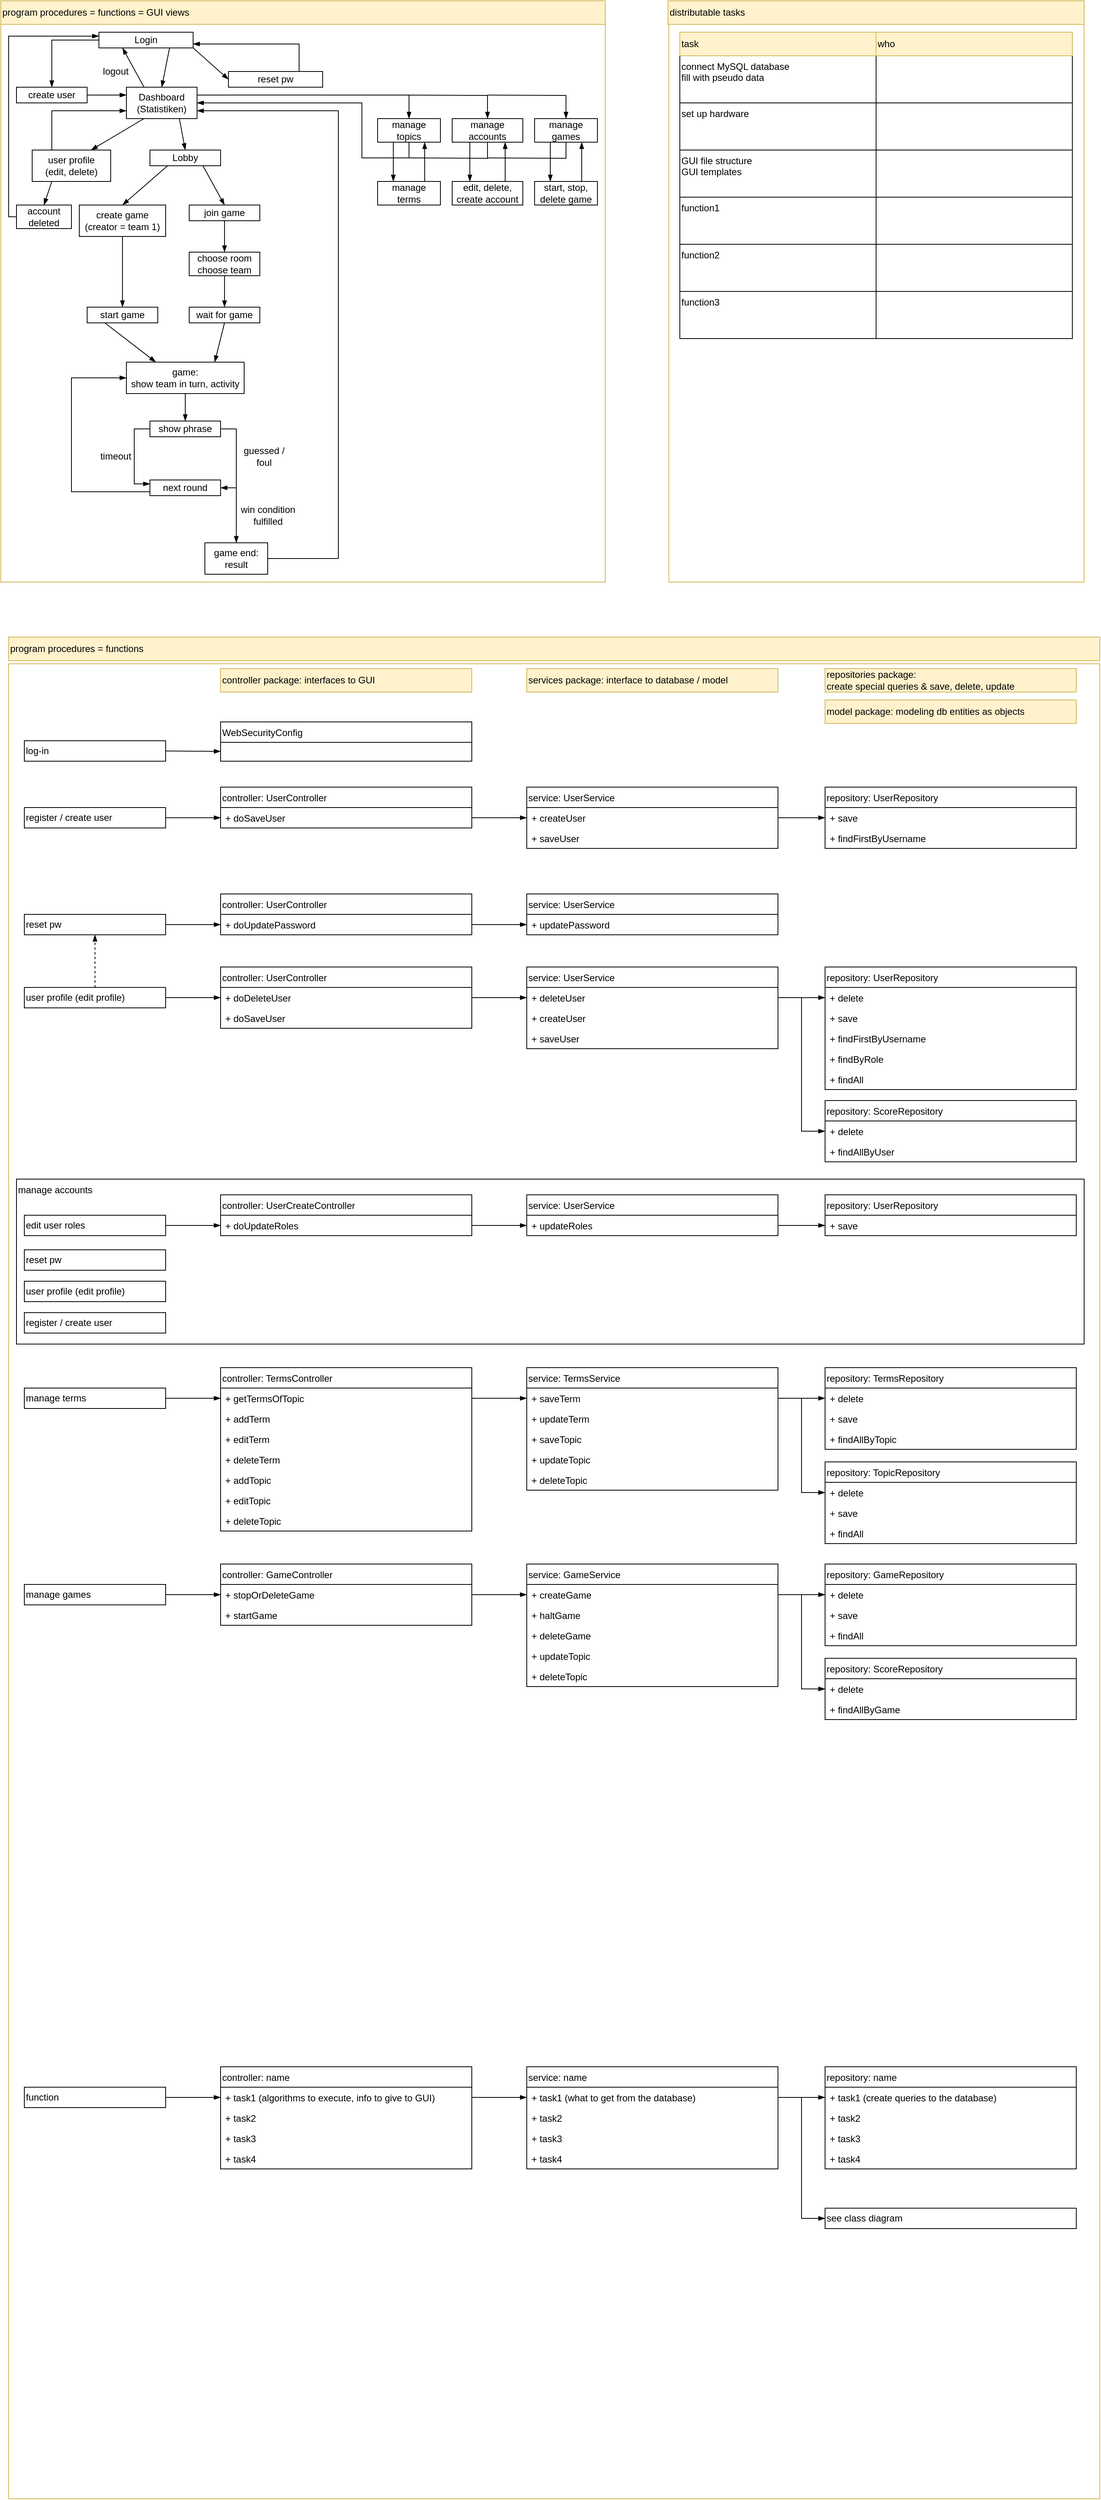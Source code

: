 <mxfile version="14.5.6" type="device"><diagram id="PUHX-HU5GhomaGbyMP8u" name="Page-1"><mxGraphModel dx="2787" dy="1707" grid="1" gridSize="10" guides="1" tooltips="1" connect="1" arrows="1" fold="1" page="1" pageScale="1" pageWidth="827" pageHeight="1169" math="0" shadow="0"><root><mxCell id="0"/><mxCell id="1" parent="0"/><mxCell id="S2btZKRc3dwpK9Tgb1Dn-114" value="" style="rounded=0;whiteSpace=wrap;html=1;strokeColor=#d6b656;strokeWidth=1;align=center;fillColor=none;" parent="1" vertex="1"><mxGeometry x="20" y="884" width="1390" height="2336" as="geometry"/></mxCell><mxCell id="8z2vom6wRk0pApM4eF7L-107" value="manage accounts" style="rounded=0;whiteSpace=wrap;html=1;align=left;strokeWidth=1;fillColor=none;verticalAlign=top;" parent="1" vertex="1"><mxGeometry x="30" y="1540" width="1360" height="210" as="geometry"/></mxCell><mxCell id="S2btZKRc3dwpK9Tgb1Dn-156" value="" style="rounded=0;whiteSpace=wrap;html=1;strokeColor=#d6b656;strokeWidth=1;align=center;fillColor=none;" parent="1" vertex="1"><mxGeometry x="861" y="70" width="529" height="710" as="geometry"/></mxCell><mxCell id="S2btZKRc3dwpK9Tgb1Dn-51" value="" style="rounded=0;whiteSpace=wrap;html=1;strokeColor=#d6b656;strokeWidth=1;align=center;fillColor=none;" parent="1" vertex="1"><mxGeometry x="10" y="70" width="770" height="710" as="geometry"/></mxCell><mxCell id="S2btZKRc3dwpK9Tgb1Dn-1" value="program procedures = functions = GUI views" style="whiteSpace=wrap;html=1;fillColor=#fff2cc;strokeColor=#d6b656;align=left;" parent="1" vertex="1"><mxGeometry x="10" y="40" width="770" height="30" as="geometry"/></mxCell><mxCell id="S2btZKRc3dwpK9Tgb1Dn-2" value="Login" style="rounded=0;whiteSpace=wrap;html=1;align=center;strokeWidth=1;" parent="1" vertex="1"><mxGeometry x="135" y="80" width="120" height="20" as="geometry"/></mxCell><mxCell id="S2btZKRc3dwpK9Tgb1Dn-3" value="Dashboard&lt;br&gt;(Statistiken)" style="rounded=0;whiteSpace=wrap;html=1;align=center;strokeWidth=1;" parent="1" vertex="1"><mxGeometry x="170" y="150" width="90" height="40" as="geometry"/></mxCell><mxCell id="S2btZKRc3dwpK9Tgb1Dn-4" value="reset pw" style="rounded=0;whiteSpace=wrap;html=1;align=center;strokeWidth=1;" parent="1" vertex="1"><mxGeometry x="300" y="130" width="120" height="20" as="geometry"/></mxCell><mxCell id="S2btZKRc3dwpK9Tgb1Dn-5" value="" style="endArrow=blockThin;html=1;exitX=0.75;exitY=1;exitDx=0;exitDy=0;entryX=0.5;entryY=0;entryDx=0;entryDy=0;endFill=1;rounded=0;" parent="1" source="S2btZKRc3dwpK9Tgb1Dn-2" target="S2btZKRc3dwpK9Tgb1Dn-3" edge="1"><mxGeometry width="50" height="50" relative="1" as="geometry"><mxPoint x="270" y="200" as="sourcePoint"/><mxPoint x="320" y="150" as="targetPoint"/></mxGeometry></mxCell><mxCell id="S2btZKRc3dwpK9Tgb1Dn-9" value="" style="endArrow=blockThin;html=1;exitX=1;exitY=1;exitDx=0;exitDy=0;entryX=0;entryY=0.5;entryDx=0;entryDy=0;endFill=1;rounded=0;" parent="1" source="S2btZKRc3dwpK9Tgb1Dn-2" target="S2btZKRc3dwpK9Tgb1Dn-4" edge="1"><mxGeometry width="50" height="50" relative="1" as="geometry"><mxPoint x="175" y="110" as="sourcePoint"/><mxPoint x="140" y="160" as="targetPoint"/></mxGeometry></mxCell><mxCell id="S2btZKRc3dwpK9Tgb1Dn-10" value="" style="endArrow=blockThin;html=1;exitX=0.75;exitY=0;exitDx=0;exitDy=0;endFill=1;edgeStyle=orthogonalEdgeStyle;rounded=0;entryX=1;entryY=0.75;entryDx=0;entryDy=0;" parent="1" source="S2btZKRc3dwpK9Tgb1Dn-4" target="S2btZKRc3dwpK9Tgb1Dn-2" edge="1"><mxGeometry width="50" height="50" relative="1" as="geometry"><mxPoint x="414" y="100" as="sourcePoint"/><mxPoint x="290" y="100" as="targetPoint"/></mxGeometry></mxCell><mxCell id="S2btZKRc3dwpK9Tgb1Dn-11" value="" style="endArrow=blockThin;html=1;entryX=0.5;entryY=0;entryDx=0;entryDy=0;endFill=1;rounded=0;exitX=0;exitY=0.5;exitDx=0;exitDy=0;" parent="1" source="S2btZKRc3dwpK9Tgb1Dn-2" target="S2btZKRc3dwpK9Tgb1Dn-12" edge="1"><mxGeometry width="50" height="50" relative="1" as="geometry"><mxPoint x="130" y="110" as="sourcePoint"/><mxPoint x="150" y="290" as="targetPoint"/><Array as="points"><mxPoint x="75" y="90"/></Array></mxGeometry></mxCell><mxCell id="S2btZKRc3dwpK9Tgb1Dn-12" value="create user" style="rounded=0;whiteSpace=wrap;html=1;align=center;strokeWidth=1;" parent="1" vertex="1"><mxGeometry x="30" y="150" width="90" height="20" as="geometry"/></mxCell><mxCell id="S2btZKRc3dwpK9Tgb1Dn-13" value="" style="endArrow=blockThin;html=1;endFill=1;rounded=0;exitX=1;exitY=0.5;exitDx=0;exitDy=0;entryX=0;entryY=0.25;entryDx=0;entryDy=0;" parent="1" source="S2btZKRc3dwpK9Tgb1Dn-12" target="S2btZKRc3dwpK9Tgb1Dn-3" edge="1"><mxGeometry width="50" height="50" relative="1" as="geometry"><mxPoint x="30" y="160" as="sourcePoint"/><mxPoint x="150" y="170" as="targetPoint"/></mxGeometry></mxCell><mxCell id="S2btZKRc3dwpK9Tgb1Dn-14" value="user profile&lt;br&gt;(edit, delete)" style="rounded=0;whiteSpace=wrap;html=1;align=center;strokeWidth=1;" parent="1" vertex="1"><mxGeometry x="50" y="230" width="100" height="40" as="geometry"/></mxCell><mxCell id="S2btZKRc3dwpK9Tgb1Dn-15" value="" style="endArrow=blockThin;html=1;exitX=0.25;exitY=1;exitDx=0;exitDy=0;entryX=0.75;entryY=0;entryDx=0;entryDy=0;endFill=1;rounded=0;" parent="1" source="S2btZKRc3dwpK9Tgb1Dn-3" target="S2btZKRc3dwpK9Tgb1Dn-14" edge="1"><mxGeometry width="50" height="50" relative="1" as="geometry"><mxPoint x="175" y="110" as="sourcePoint"/><mxPoint x="117.5" y="160" as="targetPoint"/></mxGeometry></mxCell><mxCell id="S2btZKRc3dwpK9Tgb1Dn-17" value="Lobby" style="rounded=0;whiteSpace=wrap;html=1;align=center;strokeWidth=1;" parent="1" vertex="1"><mxGeometry x="200" y="230" width="90" height="20" as="geometry"/></mxCell><mxCell id="S2btZKRc3dwpK9Tgb1Dn-18" value="" style="endArrow=blockThin;html=1;exitX=0.75;exitY=1;exitDx=0;exitDy=0;entryX=0.5;entryY=0;entryDx=0;entryDy=0;endFill=1;rounded=0;" parent="1" source="S2btZKRc3dwpK9Tgb1Dn-3" target="S2btZKRc3dwpK9Tgb1Dn-17" edge="1"><mxGeometry width="50" height="50" relative="1" as="geometry"><mxPoint x="95" y="200" as="sourcePoint"/><mxPoint x="95" y="240" as="targetPoint"/></mxGeometry></mxCell><mxCell id="S2btZKRc3dwpK9Tgb1Dn-19" value="create game&lt;br&gt;(creator = team 1)" style="rounded=0;whiteSpace=wrap;html=1;align=center;strokeWidth=1;" parent="1" vertex="1"><mxGeometry x="110" y="300" width="110" height="40" as="geometry"/></mxCell><mxCell id="S2btZKRc3dwpK9Tgb1Dn-20" value="choose room&lt;br&gt;choose team" style="rounded=0;whiteSpace=wrap;html=1;align=center;strokeWidth=1;" parent="1" vertex="1"><mxGeometry x="250" y="360" width="90" height="30" as="geometry"/></mxCell><mxCell id="S2btZKRc3dwpK9Tgb1Dn-21" value="start game" style="rounded=0;whiteSpace=wrap;html=1;align=center;strokeWidth=1;" parent="1" vertex="1"><mxGeometry x="120" y="430" width="90" height="20" as="geometry"/></mxCell><mxCell id="S2btZKRc3dwpK9Tgb1Dn-22" value="wait for game" style="rounded=0;whiteSpace=wrap;html=1;align=center;strokeWidth=1;" parent="1" vertex="1"><mxGeometry x="250" y="430" width="90" height="20" as="geometry"/></mxCell><mxCell id="S2btZKRc3dwpK9Tgb1Dn-23" value="" style="endArrow=blockThin;html=1;exitX=0.75;exitY=1;exitDx=0;exitDy=0;entryX=0.5;entryY=0;entryDx=0;entryDy=0;endFill=1;rounded=0;" parent="1" source="S2btZKRc3dwpK9Tgb1Dn-17" target="S2btZKRc3dwpK9Tgb1Dn-28" edge="1"><mxGeometry width="50" height="50" relative="1" as="geometry"><mxPoint x="117.5" y="200" as="sourcePoint"/><mxPoint x="222.5" y="240" as="targetPoint"/></mxGeometry></mxCell><mxCell id="S2btZKRc3dwpK9Tgb1Dn-24" value="" style="endArrow=blockThin;html=1;exitX=0.25;exitY=1;exitDx=0;exitDy=0;entryX=0.5;entryY=0;entryDx=0;entryDy=0;endFill=1;rounded=0;" parent="1" source="S2btZKRc3dwpK9Tgb1Dn-17" target="S2btZKRc3dwpK9Tgb1Dn-19" edge="1"><mxGeometry width="50" height="50" relative="1" as="geometry"><mxPoint x="267.5" y="260" as="sourcePoint"/><mxPoint x="305" y="320" as="targetPoint"/></mxGeometry></mxCell><mxCell id="S2btZKRc3dwpK9Tgb1Dn-25" value="" style="endArrow=blockThin;html=1;exitX=0.5;exitY=1;exitDx=0;exitDy=0;entryX=0.5;entryY=0;entryDx=0;entryDy=0;endFill=1;rounded=0;" parent="1" source="S2btZKRc3dwpK9Tgb1Dn-19" target="S2btZKRc3dwpK9Tgb1Dn-21" edge="1"><mxGeometry width="50" height="50" relative="1" as="geometry"><mxPoint x="297.5" y="280" as="sourcePoint"/><mxPoint x="335" y="340" as="targetPoint"/></mxGeometry></mxCell><mxCell id="S2btZKRc3dwpK9Tgb1Dn-26" value="" style="endArrow=blockThin;html=1;exitX=0.5;exitY=1;exitDx=0;exitDy=0;entryX=0.5;entryY=0;entryDx=0;entryDy=0;endFill=1;rounded=0;" parent="1" source="S2btZKRc3dwpK9Tgb1Dn-20" target="S2btZKRc3dwpK9Tgb1Dn-22" edge="1"><mxGeometry width="50" height="50" relative="1" as="geometry"><mxPoint x="287.5" y="300" as="sourcePoint"/><mxPoint x="325" y="360" as="targetPoint"/></mxGeometry></mxCell><mxCell id="S2btZKRc3dwpK9Tgb1Dn-27" value="" style="endArrow=blockThin;html=1;exitX=0.25;exitY=0;exitDx=0;exitDy=0;entryX=0;entryY=0.75;entryDx=0;entryDy=0;endFill=1;edgeStyle=orthogonalEdgeStyle;rounded=0;" parent="1" source="S2btZKRc3dwpK9Tgb1Dn-14" target="S2btZKRc3dwpK9Tgb1Dn-3" edge="1"><mxGeometry width="50" height="50" relative="1" as="geometry"><mxPoint x="380" y="160" as="sourcePoint"/><mxPoint x="265" y="100" as="targetPoint"/></mxGeometry></mxCell><mxCell id="S2btZKRc3dwpK9Tgb1Dn-28" value="join game" style="rounded=0;whiteSpace=wrap;html=1;align=center;strokeWidth=1;" parent="1" vertex="1"><mxGeometry x="250" y="300" width="90" height="20" as="geometry"/></mxCell><mxCell id="S2btZKRc3dwpK9Tgb1Dn-29" value="" style="endArrow=blockThin;html=1;exitX=0.5;exitY=1;exitDx=0;exitDy=0;entryX=0.5;entryY=0;entryDx=0;entryDy=0;endFill=1;rounded=0;" parent="1" source="S2btZKRc3dwpK9Tgb1Dn-28" target="S2btZKRc3dwpK9Tgb1Dn-20" edge="1"><mxGeometry width="50" height="50" relative="1" as="geometry"><mxPoint x="305" y="390" as="sourcePoint"/><mxPoint x="305" y="430" as="targetPoint"/></mxGeometry></mxCell><mxCell id="S2btZKRc3dwpK9Tgb1Dn-30" value="game:&lt;br&gt;show team in turn, activity" style="rounded=0;whiteSpace=wrap;html=1;align=center;strokeWidth=1;" parent="1" vertex="1"><mxGeometry x="170" y="500" width="150" height="40" as="geometry"/></mxCell><mxCell id="S2btZKRc3dwpK9Tgb1Dn-32" value="" style="endArrow=blockThin;html=1;entryX=0.25;entryY=0;entryDx=0;entryDy=0;endFill=1;rounded=0;exitX=0.25;exitY=1;exitDx=0;exitDy=0;" parent="1" source="S2btZKRc3dwpK9Tgb1Dn-21" target="S2btZKRc3dwpK9Tgb1Dn-30" edge="1"><mxGeometry width="50" height="50" relative="1" as="geometry"><mxPoint x="175" y="350" as="sourcePoint"/><mxPoint x="175" y="440" as="targetPoint"/></mxGeometry></mxCell><mxCell id="S2btZKRc3dwpK9Tgb1Dn-33" value="" style="endArrow=blockThin;html=1;exitX=0.5;exitY=1;exitDx=0;exitDy=0;entryX=0.75;entryY=0;entryDx=0;entryDy=0;endFill=1;rounded=0;" parent="1" source="S2btZKRc3dwpK9Tgb1Dn-22" target="S2btZKRc3dwpK9Tgb1Dn-30" edge="1"><mxGeometry width="50" height="50" relative="1" as="geometry"><mxPoint x="185" y="360" as="sourcePoint"/><mxPoint x="185" y="450" as="targetPoint"/></mxGeometry></mxCell><mxCell id="S2btZKRc3dwpK9Tgb1Dn-34" value="show phrase" style="rounded=0;whiteSpace=wrap;html=1;align=center;strokeWidth=1;" parent="1" vertex="1"><mxGeometry x="200" y="575" width="90" height="20" as="geometry"/></mxCell><mxCell id="S2btZKRc3dwpK9Tgb1Dn-35" value="" style="endArrow=blockThin;html=1;exitX=0.5;exitY=1;exitDx=0;exitDy=0;entryX=0.5;entryY=0;entryDx=0;entryDy=0;endFill=1;rounded=0;" parent="1" source="S2btZKRc3dwpK9Tgb1Dn-30" target="S2btZKRc3dwpK9Tgb1Dn-34" edge="1"><mxGeometry width="50" height="50" relative="1" as="geometry"><mxPoint x="175" y="350" as="sourcePoint"/><mxPoint x="175" y="440" as="targetPoint"/></mxGeometry></mxCell><mxCell id="S2btZKRc3dwpK9Tgb1Dn-36" value="next round" style="rounded=0;whiteSpace=wrap;html=1;align=center;strokeWidth=1;" parent="1" vertex="1"><mxGeometry x="200" y="650" width="90" height="20" as="geometry"/></mxCell><mxCell id="S2btZKRc3dwpK9Tgb1Dn-37" value="" style="endArrow=blockThin;html=1;exitX=0;exitY=0.5;exitDx=0;exitDy=0;endFill=1;rounded=0;edgeStyle=orthogonalEdgeStyle;entryX=0;entryY=0.25;entryDx=0;entryDy=0;" parent="1" source="S2btZKRc3dwpK9Tgb1Dn-34" target="S2btZKRc3dwpK9Tgb1Dn-36" edge="1"><mxGeometry width="50" height="50" relative="1" as="geometry"><mxPoint x="255" y="540" as="sourcePoint"/><mxPoint x="190" y="640" as="targetPoint"/><Array as="points"><mxPoint x="180" y="585"/><mxPoint x="180" y="655"/></Array></mxGeometry></mxCell><mxCell id="S2btZKRc3dwpK9Tgb1Dn-38" value="" style="endArrow=blockThin;html=1;exitX=1;exitY=0.5;exitDx=0;exitDy=0;entryX=1;entryY=0.5;entryDx=0;entryDy=0;endFill=1;rounded=0;edgeStyle=orthogonalEdgeStyle;" parent="1" source="S2btZKRc3dwpK9Tgb1Dn-34" target="S2btZKRc3dwpK9Tgb1Dn-36" edge="1"><mxGeometry width="50" height="50" relative="1" as="geometry"><mxPoint x="210" y="595" as="sourcePoint"/><mxPoint x="210" y="670" as="targetPoint"/><Array as="points"><mxPoint x="310" y="585"/><mxPoint x="310" y="660"/></Array></mxGeometry></mxCell><mxCell id="S2btZKRc3dwpK9Tgb1Dn-39" value="timeout" style="text;html=1;align=center;verticalAlign=middle;resizable=0;points=[];autosize=1;rotation=0;" parent="1" vertex="1"><mxGeometry x="131" y="610" width="50" height="20" as="geometry"/></mxCell><mxCell id="S2btZKRc3dwpK9Tgb1Dn-40" value="guessed /&lt;br&gt;foul" style="text;html=1;align=center;verticalAlign=middle;resizable=0;points=[];autosize=1;rotation=0;" parent="1" vertex="1"><mxGeometry x="310" y="605" width="70" height="30" as="geometry"/></mxCell><mxCell id="S2btZKRc3dwpK9Tgb1Dn-41" value="game end:&lt;br&gt;result" style="rounded=0;whiteSpace=wrap;html=1;align=center;strokeWidth=1;" parent="1" vertex="1"><mxGeometry x="270" y="730" width="80" height="40" as="geometry"/></mxCell><mxCell id="S2btZKRc3dwpK9Tgb1Dn-42" value="" style="endArrow=blockThin;html=1;entryX=0.5;entryY=0;entryDx=0;entryDy=0;endFill=1;rounded=0;" parent="1" target="S2btZKRc3dwpK9Tgb1Dn-41" edge="1"><mxGeometry width="50" height="50" relative="1" as="geometry"><mxPoint x="310" y="660" as="sourcePoint"/><mxPoint x="373.71" y="752.5" as="targetPoint"/></mxGeometry></mxCell><mxCell id="S2btZKRc3dwpK9Tgb1Dn-43" value="win condition&lt;br&gt;fulfilled" style="text;html=1;align=center;verticalAlign=middle;resizable=0;points=[];autosize=1;rotation=0;" parent="1" vertex="1"><mxGeometry x="310" y="680" width="80" height="30" as="geometry"/></mxCell><mxCell id="S2btZKRc3dwpK9Tgb1Dn-44" value="" style="endArrow=blockThin;html=1;exitX=0;exitY=0.75;exitDx=0;exitDy=0;endFill=1;rounded=0;edgeStyle=orthogonalEdgeStyle;entryX=0;entryY=0.5;entryDx=0;entryDy=0;" parent="1" source="S2btZKRc3dwpK9Tgb1Dn-36" target="S2btZKRc3dwpK9Tgb1Dn-30" edge="1"><mxGeometry width="50" height="50" relative="1" as="geometry"><mxPoint x="210" y="595" as="sourcePoint"/><mxPoint x="80" y="470" as="targetPoint"/><Array as="points"><mxPoint x="100" y="665"/><mxPoint x="100" y="520"/></Array></mxGeometry></mxCell><mxCell id="S2btZKRc3dwpK9Tgb1Dn-45" value="" style="endArrow=blockThin;html=1;exitX=1;exitY=0.5;exitDx=0;exitDy=0;endFill=1;edgeStyle=orthogonalEdgeStyle;rounded=0;entryX=1;entryY=0.75;entryDx=0;entryDy=0;" parent="1" source="S2btZKRc3dwpK9Tgb1Dn-41" target="S2btZKRc3dwpK9Tgb1Dn-3" edge="1"><mxGeometry width="50" height="50" relative="1" as="geometry"><mxPoint x="87.5" y="240" as="sourcePoint"/><mxPoint x="400" y="190" as="targetPoint"/><Array as="points"><mxPoint x="440" y="750"/><mxPoint x="440" y="180"/></Array></mxGeometry></mxCell><mxCell id="S2btZKRc3dwpK9Tgb1Dn-52" value="manage&lt;br&gt;topics" style="rounded=0;whiteSpace=wrap;html=1;align=center;strokeWidth=1;" parent="1" vertex="1"><mxGeometry x="490" y="190" width="80" height="30" as="geometry"/></mxCell><mxCell id="S2btZKRc3dwpK9Tgb1Dn-53" value="manage&lt;br&gt;accounts" style="rounded=0;whiteSpace=wrap;html=1;align=center;strokeWidth=1;" parent="1" vertex="1"><mxGeometry x="585" y="190" width="90" height="30" as="geometry"/></mxCell><mxCell id="S2btZKRc3dwpK9Tgb1Dn-54" value="" style="endArrow=blockThin;html=1;exitX=0.25;exitY=0;exitDx=0;exitDy=0;entryX=0.25;entryY=1;entryDx=0;entryDy=0;endFill=1;rounded=0;" parent="1" source="S2btZKRc3dwpK9Tgb1Dn-3" target="S2btZKRc3dwpK9Tgb1Dn-2" edge="1"><mxGeometry width="50" height="50" relative="1" as="geometry"><mxPoint x="205" y="110" as="sourcePoint"/><mxPoint x="225" y="160" as="targetPoint"/></mxGeometry></mxCell><mxCell id="S2btZKRc3dwpK9Tgb1Dn-55" value="logout" style="text;html=1;align=center;verticalAlign=middle;resizable=0;points=[];autosize=1;" parent="1" vertex="1"><mxGeometry x="131" y="120" width="50" height="20" as="geometry"/></mxCell><mxCell id="S2btZKRc3dwpK9Tgb1Dn-58" value="" style="endArrow=blockThin;html=1;exitX=0;exitY=0.5;exitDx=0;exitDy=0;endFill=1;edgeStyle=orthogonalEdgeStyle;rounded=0;entryX=0;entryY=0.25;entryDx=0;entryDy=0;" parent="1" source="S2btZKRc3dwpK9Tgb1Dn-59" target="S2btZKRc3dwpK9Tgb1Dn-2" edge="1"><mxGeometry width="50" height="50" relative="1" as="geometry"><mxPoint x="400" y="140" as="sourcePoint"/><mxPoint x="265" y="105" as="targetPoint"/><Array as="points"><mxPoint x="20" y="315"/><mxPoint x="20" y="85"/></Array></mxGeometry></mxCell><mxCell id="S2btZKRc3dwpK9Tgb1Dn-59" value="account&lt;br&gt;deleted" style="rounded=0;whiteSpace=wrap;html=1;align=center;strokeWidth=1;" parent="1" vertex="1"><mxGeometry x="30" y="300" width="70" height="30" as="geometry"/></mxCell><mxCell id="S2btZKRc3dwpK9Tgb1Dn-60" value="" style="endArrow=blockThin;html=1;endFill=1;rounded=0;exitX=0.25;exitY=1;exitDx=0;exitDy=0;entryX=0.5;entryY=0;entryDx=0;entryDy=0;" parent="1" source="S2btZKRc3dwpK9Tgb1Dn-14" target="S2btZKRc3dwpK9Tgb1Dn-59" edge="1"><mxGeometry width="50" height="50" relative="1" as="geometry"><mxPoint x="270" y="200" as="sourcePoint"/><mxPoint x="351.25" y="240" as="targetPoint"/></mxGeometry></mxCell><mxCell id="S2btZKRc3dwpK9Tgb1Dn-61" value="manage&lt;br&gt;games" style="rounded=0;whiteSpace=wrap;html=1;align=center;strokeWidth=1;" parent="1" vertex="1"><mxGeometry x="690" y="190" width="80" height="30" as="geometry"/></mxCell><mxCell id="S2btZKRc3dwpK9Tgb1Dn-62" value="" style="endArrow=blockThin;html=1;exitX=1;exitY=0.25;exitDx=0;exitDy=0;endFill=1;edgeStyle=orthogonalEdgeStyle;rounded=0;entryX=0.5;entryY=0;entryDx=0;entryDy=0;fontStyle=1" parent="1" source="S2btZKRc3dwpK9Tgb1Dn-3" target="S2btZKRc3dwpK9Tgb1Dn-52" edge="1"><mxGeometry width="50" height="50" relative="1" as="geometry"><mxPoint x="400" y="140" as="sourcePoint"/><mxPoint x="265" y="105" as="targetPoint"/></mxGeometry></mxCell><mxCell id="S2btZKRc3dwpK9Tgb1Dn-63" value="" style="endArrow=blockThin;html=1;endFill=1;edgeStyle=orthogonalEdgeStyle;rounded=0;entryX=0.5;entryY=0;entryDx=0;entryDy=0;" parent="1" target="S2btZKRc3dwpK9Tgb1Dn-53" edge="1"><mxGeometry width="50" height="50" relative="1" as="geometry"><mxPoint x="520" y="160" as="sourcePoint"/><mxPoint x="540" y="240" as="targetPoint"/></mxGeometry></mxCell><mxCell id="S2btZKRc3dwpK9Tgb1Dn-64" value="" style="endArrow=blockThin;html=1;endFill=1;edgeStyle=orthogonalEdgeStyle;rounded=0;entryX=0.5;entryY=0;entryDx=0;entryDy=0;" parent="1" target="S2btZKRc3dwpK9Tgb1Dn-61" edge="1"><mxGeometry width="50" height="50" relative="1" as="geometry"><mxPoint x="630" y="160" as="sourcePoint"/><mxPoint x="640" y="240" as="targetPoint"/></mxGeometry></mxCell><mxCell id="S2btZKRc3dwpK9Tgb1Dn-65" value="" style="endArrow=none;html=1;endFill=0;edgeStyle=orthogonalEdgeStyle;rounded=0;exitX=1;exitY=0.5;exitDx=0;exitDy=0;entryX=0.5;entryY=1;entryDx=0;entryDy=0;startArrow=blockThin;startFill=1;" parent="1" source="S2btZKRc3dwpK9Tgb1Dn-3" target="S2btZKRc3dwpK9Tgb1Dn-52" edge="1"><mxGeometry width="50" height="50" relative="1" as="geometry"><mxPoint x="520" y="330.0" as="sourcePoint"/><mxPoint x="630" y="360.0" as="targetPoint"/><Array as="points"><mxPoint x="470" y="170"/><mxPoint x="470" y="240"/><mxPoint x="530" y="240"/></Array></mxGeometry></mxCell><mxCell id="S2btZKRc3dwpK9Tgb1Dn-66" value="" style="endArrow=none;html=1;endFill=0;edgeStyle=orthogonalEdgeStyle;rounded=0;entryX=0.5;entryY=1;entryDx=0;entryDy=0;" parent="1" target="S2btZKRc3dwpK9Tgb1Dn-53" edge="1"><mxGeometry width="50" height="50" relative="1" as="geometry"><mxPoint x="530" y="240" as="sourcePoint"/><mxPoint x="640" y="200.0" as="targetPoint"/></mxGeometry></mxCell><mxCell id="S2btZKRc3dwpK9Tgb1Dn-67" value="" style="endArrow=none;html=1;endFill=0;edgeStyle=orthogonalEdgeStyle;rounded=0;entryX=0.5;entryY=1;entryDx=0;entryDy=0;" parent="1" target="S2btZKRc3dwpK9Tgb1Dn-61" edge="1"><mxGeometry width="50" height="50" relative="1" as="geometry"><mxPoint x="630" y="240.0" as="sourcePoint"/><mxPoint x="730" y="230" as="targetPoint"/></mxGeometry></mxCell><mxCell id="S2btZKRc3dwpK9Tgb1Dn-68" value="program procedures = functions" style="whiteSpace=wrap;html=1;fillColor=#fff2cc;strokeColor=#d6b656;align=left;" parent="1" vertex="1"><mxGeometry x="20" y="850" width="1390" height="30" as="geometry"/></mxCell><mxCell id="S2btZKRc3dwpK9Tgb1Dn-69" value="log-in" style="rounded=0;whiteSpace=wrap;html=1;align=left;strokeWidth=1;" parent="1" vertex="1"><mxGeometry x="40" y="982" width="180" height="26" as="geometry"/></mxCell><mxCell id="S2btZKRc3dwpK9Tgb1Dn-72" value="WebSecurityConfig" style="swimlane;fontStyle=0;childLayout=stackLayout;horizontal=1;startSize=26;fillColor=none;horizontalStack=0;resizeParent=1;resizeParentMax=0;resizeLast=0;collapsible=1;marginBottom=0;strokeColor=#000000;strokeWidth=1;align=left;" parent="1" vertex="1"><mxGeometry x="290" y="958" width="320" height="50" as="geometry"/></mxCell><mxCell id="S2btZKRc3dwpK9Tgb1Dn-84" value="" style="endArrow=blockThin;html=1;exitX=1;exitY=0.5;exitDx=0;exitDy=0;endFill=1;rounded=0;entryX=0;entryY=0.75;entryDx=0;entryDy=0;" parent="1" source="S2btZKRc3dwpK9Tgb1Dn-69" target="S2btZKRc3dwpK9Tgb1Dn-72" edge="1"><mxGeometry width="50" height="50" relative="1" as="geometry"><mxPoint x="275" y="550" as="sourcePoint"/><mxPoint x="280" y="960" as="targetPoint"/></mxGeometry></mxCell><mxCell id="S2btZKRc3dwpK9Tgb1Dn-108" value="controller package: interfaces to GUI" style="whiteSpace=wrap;html=1;fillColor=#fff2cc;strokeColor=#d6b656;align=left;" parent="1" vertex="1"><mxGeometry x="290" y="890" width="320" height="30" as="geometry"/></mxCell><mxCell id="S2btZKRc3dwpK9Tgb1Dn-109" value="services package: interface to database / model" style="whiteSpace=wrap;html=1;fillColor=#fff2cc;strokeColor=#d6b656;align=left;" parent="1" vertex="1"><mxGeometry x="680" y="890" width="320" height="30" as="geometry"/></mxCell><mxCell id="S2btZKRc3dwpK9Tgb1Dn-110" value="repositories package:&lt;br&gt;create special queries &amp;amp; save, delete, update" style="whiteSpace=wrap;html=1;fillColor=#fff2cc;strokeColor=#d6b656;align=left;" parent="1" vertex="1"><mxGeometry x="1060" y="890" width="320" height="30" as="geometry"/></mxCell><mxCell id="S2btZKRc3dwpK9Tgb1Dn-111" value="model package: modeling db entities as objects" style="whiteSpace=wrap;html=1;fillColor=#fff2cc;strokeColor=#d6b656;align=left;" parent="1" vertex="1"><mxGeometry x="1060" y="930" width="320" height="30" as="geometry"/></mxCell><mxCell id="S2btZKRc3dwpK9Tgb1Dn-115" value="function" style="rounded=0;whiteSpace=wrap;html=1;align=left;strokeWidth=1;" parent="1" vertex="1"><mxGeometry x="40" y="2696" width="180" height="26" as="geometry"/></mxCell><mxCell id="S2btZKRc3dwpK9Tgb1Dn-116" value="controller: name" style="swimlane;fontStyle=0;childLayout=stackLayout;horizontal=1;startSize=26;fillColor=none;horizontalStack=0;resizeParent=1;resizeParentMax=0;resizeLast=0;collapsible=1;marginBottom=0;strokeColor=#000000;strokeWidth=1;align=left;" parent="1" vertex="1"><mxGeometry x="290" y="2670" width="320" height="130" as="geometry"/></mxCell><mxCell id="S2btZKRc3dwpK9Tgb1Dn-117" value="+ task1 (algorithms to execute, info to give to GUI)" style="text;strokeColor=none;fillColor=none;align=left;verticalAlign=top;spacingLeft=4;spacingRight=4;overflow=hidden;rotatable=0;points=[[0,0.5],[1,0.5]];portConstraint=eastwest;" parent="S2btZKRc3dwpK9Tgb1Dn-116" vertex="1"><mxGeometry y="26" width="320" height="26" as="geometry"/></mxCell><mxCell id="S2btZKRc3dwpK9Tgb1Dn-118" value="+ task2" style="text;strokeColor=none;fillColor=none;align=left;verticalAlign=top;spacingLeft=4;spacingRight=4;overflow=hidden;rotatable=0;points=[[0,0.5],[1,0.5]];portConstraint=eastwest;" parent="S2btZKRc3dwpK9Tgb1Dn-116" vertex="1"><mxGeometry y="52" width="320" height="26" as="geometry"/></mxCell><mxCell id="S2btZKRc3dwpK9Tgb1Dn-119" value="+ task3" style="text;strokeColor=none;fillColor=none;align=left;verticalAlign=top;spacingLeft=4;spacingRight=4;overflow=hidden;rotatable=0;points=[[0,0.5],[1,0.5]];portConstraint=eastwest;" parent="S2btZKRc3dwpK9Tgb1Dn-116" vertex="1"><mxGeometry y="78" width="320" height="26" as="geometry"/></mxCell><mxCell id="S2btZKRc3dwpK9Tgb1Dn-120" value="+ task4" style="text;strokeColor=none;fillColor=none;align=left;verticalAlign=top;spacingLeft=4;spacingRight=4;overflow=hidden;rotatable=0;points=[[0,0.5],[1,0.5]];portConstraint=eastwest;" parent="S2btZKRc3dwpK9Tgb1Dn-116" vertex="1"><mxGeometry y="104" width="320" height="26" as="geometry"/></mxCell><mxCell id="S2btZKRc3dwpK9Tgb1Dn-121" value="" style="endArrow=blockThin;html=1;exitX=1;exitY=0.5;exitDx=0;exitDy=0;endFill=1;rounded=0;entryX=0;entryY=0.5;entryDx=0;entryDy=0;" parent="1" source="S2btZKRc3dwpK9Tgb1Dn-115" target="S2btZKRc3dwpK9Tgb1Dn-117" edge="1"><mxGeometry width="50" height="50" relative="1" as="geometry"><mxPoint x="275" y="2280" as="sourcePoint"/><mxPoint x="280" y="2690" as="targetPoint"/></mxGeometry></mxCell><mxCell id="S2btZKRc3dwpK9Tgb1Dn-122" value="service: name" style="swimlane;fontStyle=0;childLayout=stackLayout;horizontal=1;startSize=26;fillColor=none;horizontalStack=0;resizeParent=1;resizeParentMax=0;resizeLast=0;collapsible=1;marginBottom=0;strokeColor=#000000;strokeWidth=1;align=left;" parent="1" vertex="1"><mxGeometry x="680" y="2670" width="320" height="130" as="geometry"/></mxCell><mxCell id="S2btZKRc3dwpK9Tgb1Dn-123" value="+ task1 (what to get from the database)" style="text;strokeColor=none;fillColor=none;align=left;verticalAlign=top;spacingLeft=4;spacingRight=4;overflow=hidden;rotatable=0;points=[[0,0.5],[1,0.5]];portConstraint=eastwest;" parent="S2btZKRc3dwpK9Tgb1Dn-122" vertex="1"><mxGeometry y="26" width="320" height="26" as="geometry"/></mxCell><mxCell id="S2btZKRc3dwpK9Tgb1Dn-124" value="+ task2" style="text;strokeColor=none;fillColor=none;align=left;verticalAlign=top;spacingLeft=4;spacingRight=4;overflow=hidden;rotatable=0;points=[[0,0.5],[1,0.5]];portConstraint=eastwest;" parent="S2btZKRc3dwpK9Tgb1Dn-122" vertex="1"><mxGeometry y="52" width="320" height="26" as="geometry"/></mxCell><mxCell id="S2btZKRc3dwpK9Tgb1Dn-125" value="+ task3" style="text;strokeColor=none;fillColor=none;align=left;verticalAlign=top;spacingLeft=4;spacingRight=4;overflow=hidden;rotatable=0;points=[[0,0.5],[1,0.5]];portConstraint=eastwest;" parent="S2btZKRc3dwpK9Tgb1Dn-122" vertex="1"><mxGeometry y="78" width="320" height="26" as="geometry"/></mxCell><mxCell id="S2btZKRc3dwpK9Tgb1Dn-126" value="+ task4" style="text;strokeColor=none;fillColor=none;align=left;verticalAlign=top;spacingLeft=4;spacingRight=4;overflow=hidden;rotatable=0;points=[[0,0.5],[1,0.5]];portConstraint=eastwest;" parent="S2btZKRc3dwpK9Tgb1Dn-122" vertex="1"><mxGeometry y="104" width="320" height="26" as="geometry"/></mxCell><mxCell id="S2btZKRc3dwpK9Tgb1Dn-127" value="" style="endArrow=blockThin;html=1;endFill=1;rounded=0;exitX=1;exitY=0.5;exitDx=0;exitDy=0;entryX=0;entryY=0.5;entryDx=0;entryDy=0;" parent="1" source="S2btZKRc3dwpK9Tgb1Dn-117" target="S2btZKRc3dwpK9Tgb1Dn-123" edge="1"><mxGeometry width="50" height="50" relative="1" as="geometry"><mxPoint x="620" y="2700" as="sourcePoint"/><mxPoint x="650" y="2710" as="targetPoint"/></mxGeometry></mxCell><mxCell id="S2btZKRc3dwpK9Tgb1Dn-128" value="repository: name" style="swimlane;fontStyle=0;childLayout=stackLayout;horizontal=1;startSize=26;fillColor=none;horizontalStack=0;resizeParent=1;resizeParentMax=0;resizeLast=0;collapsible=1;marginBottom=0;strokeColor=#000000;strokeWidth=1;align=left;" parent="1" vertex="1"><mxGeometry x="1060" y="2670" width="320" height="130" as="geometry"/></mxCell><mxCell id="S2btZKRc3dwpK9Tgb1Dn-129" value="+ task1 (create queries to the database)" style="text;strokeColor=none;fillColor=none;align=left;verticalAlign=top;spacingLeft=4;spacingRight=4;overflow=hidden;rotatable=0;points=[[0,0.5],[1,0.5]];portConstraint=eastwest;" parent="S2btZKRc3dwpK9Tgb1Dn-128" vertex="1"><mxGeometry y="26" width="320" height="26" as="geometry"/></mxCell><mxCell id="S2btZKRc3dwpK9Tgb1Dn-130" value="+ task2" style="text;strokeColor=none;fillColor=none;align=left;verticalAlign=top;spacingLeft=4;spacingRight=4;overflow=hidden;rotatable=0;points=[[0,0.5],[1,0.5]];portConstraint=eastwest;" parent="S2btZKRc3dwpK9Tgb1Dn-128" vertex="1"><mxGeometry y="52" width="320" height="26" as="geometry"/></mxCell><mxCell id="S2btZKRc3dwpK9Tgb1Dn-131" value="+ task3" style="text;strokeColor=none;fillColor=none;align=left;verticalAlign=top;spacingLeft=4;spacingRight=4;overflow=hidden;rotatable=0;points=[[0,0.5],[1,0.5]];portConstraint=eastwest;" parent="S2btZKRc3dwpK9Tgb1Dn-128" vertex="1"><mxGeometry y="78" width="320" height="26" as="geometry"/></mxCell><mxCell id="S2btZKRc3dwpK9Tgb1Dn-132" value="+ task4" style="text;strokeColor=none;fillColor=none;align=left;verticalAlign=top;spacingLeft=4;spacingRight=4;overflow=hidden;rotatable=0;points=[[0,0.5],[1,0.5]];portConstraint=eastwest;" parent="S2btZKRc3dwpK9Tgb1Dn-128" vertex="1"><mxGeometry y="104" width="320" height="26" as="geometry"/></mxCell><mxCell id="S2btZKRc3dwpK9Tgb1Dn-133" value="" style="endArrow=blockThin;html=1;endFill=1;rounded=0;exitX=1;exitY=0.5;exitDx=0;exitDy=0;entryX=0;entryY=0.5;entryDx=0;entryDy=0;" parent="1" source="S2btZKRc3dwpK9Tgb1Dn-123" target="S2btZKRc3dwpK9Tgb1Dn-129" edge="1"><mxGeometry width="50" height="50" relative="1" as="geometry"><mxPoint x="1000" y="2760" as="sourcePoint"/><mxPoint x="1010" y="2760" as="targetPoint"/></mxGeometry></mxCell><mxCell id="S2btZKRc3dwpK9Tgb1Dn-138" value="see class diagram" style="rounded=0;whiteSpace=wrap;html=1;align=left;strokeWidth=1;" parent="1" vertex="1"><mxGeometry x="1060" y="2850" width="320" height="26" as="geometry"/></mxCell><mxCell id="S2btZKRc3dwpK9Tgb1Dn-139" value="" style="endArrow=blockThin;html=1;endFill=1;rounded=0;exitX=1;exitY=0.5;exitDx=0;exitDy=0;entryX=0;entryY=0.5;entryDx=0;entryDy=0;edgeStyle=orthogonalEdgeStyle;" parent="1" source="S2btZKRc3dwpK9Tgb1Dn-123" target="S2btZKRc3dwpK9Tgb1Dn-138" edge="1"><mxGeometry width="50" height="50" relative="1" as="geometry"><mxPoint x="1010" y="2743" as="sourcePoint"/><mxPoint x="1070" y="2743" as="targetPoint"/></mxGeometry></mxCell><mxCell id="S2btZKRc3dwpK9Tgb1Dn-140" value="distributable tasks" style="whiteSpace=wrap;html=1;fillColor=#fff2cc;strokeColor=#d6b656;align=left;" parent="1" vertex="1"><mxGeometry x="860" y="40" width="530" height="30" as="geometry"/></mxCell><mxCell id="S2btZKRc3dwpK9Tgb1Dn-141" value="&lt;span&gt;connect MySQL database&lt;br&gt;fill with pseudo data&lt;br&gt;&lt;/span&gt;" style="rounded=0;whiteSpace=wrap;html=1;align=left;strokeWidth=1;fillColor=none;verticalAlign=top;" parent="1" vertex="1"><mxGeometry x="875" y="110" width="250" height="60" as="geometry"/></mxCell><mxCell id="S2btZKRc3dwpK9Tgb1Dn-142" value="&lt;span&gt;&lt;br&gt;&lt;/span&gt;" style="rounded=0;whiteSpace=wrap;html=1;align=left;strokeWidth=1;fillColor=none;verticalAlign=top;" parent="1" vertex="1"><mxGeometry x="1125" y="110" width="250" height="60" as="geometry"/></mxCell><mxCell id="S2btZKRc3dwpK9Tgb1Dn-143" value="task" style="whiteSpace=wrap;html=1;fillColor=#fff2cc;strokeColor=#d6b656;align=left;" parent="1" vertex="1"><mxGeometry x="875" y="80" width="250" height="30" as="geometry"/></mxCell><mxCell id="S2btZKRc3dwpK9Tgb1Dn-144" value="who" style="whiteSpace=wrap;html=1;fillColor=#fff2cc;strokeColor=#d6b656;align=left;" parent="1" vertex="1"><mxGeometry x="1125" y="80" width="250" height="30" as="geometry"/></mxCell><mxCell id="S2btZKRc3dwpK9Tgb1Dn-145" value="&lt;span&gt;set up hardware&lt;br&gt;&lt;/span&gt;" style="rounded=0;whiteSpace=wrap;html=1;align=left;strokeWidth=1;fillColor=none;verticalAlign=top;" parent="1" vertex="1"><mxGeometry x="875" y="170" width="250" height="60" as="geometry"/></mxCell><mxCell id="S2btZKRc3dwpK9Tgb1Dn-146" value="&lt;span&gt;&lt;br&gt;&lt;/span&gt;" style="rounded=0;whiteSpace=wrap;html=1;align=left;strokeWidth=1;fillColor=none;verticalAlign=top;" parent="1" vertex="1"><mxGeometry x="1125" y="170" width="250" height="60" as="geometry"/></mxCell><mxCell id="S2btZKRc3dwpK9Tgb1Dn-147" value="&lt;span&gt;GUI file structure&lt;br&gt;GUI templates&lt;br&gt;&lt;/span&gt;" style="rounded=0;whiteSpace=wrap;html=1;align=left;strokeWidth=1;fillColor=none;verticalAlign=top;" parent="1" vertex="1"><mxGeometry x="875" y="230" width="250" height="60" as="geometry"/></mxCell><mxCell id="S2btZKRc3dwpK9Tgb1Dn-148" value="&lt;span&gt;&lt;br&gt;&lt;/span&gt;" style="rounded=0;whiteSpace=wrap;html=1;align=left;strokeWidth=1;fillColor=none;verticalAlign=top;" parent="1" vertex="1"><mxGeometry x="1125" y="230" width="250" height="60" as="geometry"/></mxCell><mxCell id="S2btZKRc3dwpK9Tgb1Dn-149" value="&lt;span&gt;function1&lt;br&gt;&lt;/span&gt;" style="rounded=0;whiteSpace=wrap;html=1;align=left;strokeWidth=1;fillColor=none;verticalAlign=top;" parent="1" vertex="1"><mxGeometry x="875" y="290" width="250" height="60" as="geometry"/></mxCell><mxCell id="S2btZKRc3dwpK9Tgb1Dn-150" value="&lt;span&gt;&lt;br&gt;&lt;/span&gt;" style="rounded=0;whiteSpace=wrap;html=1;align=left;strokeWidth=1;fillColor=none;verticalAlign=top;" parent="1" vertex="1"><mxGeometry x="1125" y="290" width="250" height="60" as="geometry"/></mxCell><mxCell id="S2btZKRc3dwpK9Tgb1Dn-151" value="&lt;span&gt;function2&lt;br&gt;&lt;/span&gt;" style="rounded=0;whiteSpace=wrap;html=1;align=left;strokeWidth=1;fillColor=none;verticalAlign=top;" parent="1" vertex="1"><mxGeometry x="875" y="350" width="250" height="60" as="geometry"/></mxCell><mxCell id="S2btZKRc3dwpK9Tgb1Dn-152" value="&lt;span&gt;&lt;br&gt;&lt;/span&gt;" style="rounded=0;whiteSpace=wrap;html=1;align=left;strokeWidth=1;fillColor=none;verticalAlign=top;" parent="1" vertex="1"><mxGeometry x="1125" y="350" width="250" height="60" as="geometry"/></mxCell><mxCell id="S2btZKRc3dwpK9Tgb1Dn-154" value="&lt;span&gt;function3&lt;br&gt;&lt;/span&gt;" style="rounded=0;whiteSpace=wrap;html=1;align=left;strokeWidth=1;fillColor=none;verticalAlign=top;" parent="1" vertex="1"><mxGeometry x="875" y="410" width="250" height="60" as="geometry"/></mxCell><mxCell id="S2btZKRc3dwpK9Tgb1Dn-155" value="&lt;span&gt;&lt;br&gt;&lt;/span&gt;" style="rounded=0;whiteSpace=wrap;html=1;align=left;strokeWidth=1;fillColor=none;verticalAlign=top;" parent="1" vertex="1"><mxGeometry x="1125" y="410" width="250" height="60" as="geometry"/></mxCell><mxCell id="8z2vom6wRk0pApM4eF7L-18" value="register / create user" style="rounded=0;whiteSpace=wrap;html=1;align=left;strokeWidth=1;" parent="1" vertex="1"><mxGeometry x="40" y="1067" width="180" height="26" as="geometry"/></mxCell><mxCell id="8z2vom6wRk0pApM4eF7L-19" value="controller: UserController" style="swimlane;fontStyle=0;childLayout=stackLayout;horizontal=1;startSize=26;fillColor=none;horizontalStack=0;resizeParent=1;resizeParentMax=0;resizeLast=0;collapsible=1;marginBottom=0;strokeColor=#000000;strokeWidth=1;align=left;" parent="1" vertex="1"><mxGeometry x="290" y="1041" width="320" height="52" as="geometry"/></mxCell><mxCell id="8z2vom6wRk0pApM4eF7L-20" value="+ doSaveUser" style="text;strokeColor=none;fillColor=none;align=left;verticalAlign=top;spacingLeft=4;spacingRight=4;overflow=hidden;rotatable=0;points=[[0,0.5],[1,0.5]];portConstraint=eastwest;" parent="8z2vom6wRk0pApM4eF7L-19" vertex="1"><mxGeometry y="26" width="320" height="26" as="geometry"/></mxCell><mxCell id="8z2vom6wRk0pApM4eF7L-24" value="" style="endArrow=blockThin;html=1;exitX=1;exitY=0.5;exitDx=0;exitDy=0;endFill=1;rounded=0;entryX=0;entryY=0.5;entryDx=0;entryDy=0;" parent="1" source="8z2vom6wRk0pApM4eF7L-18" target="8z2vom6wRk0pApM4eF7L-20" edge="1"><mxGeometry width="50" height="50" relative="1" as="geometry"><mxPoint x="275" y="652" as="sourcePoint"/><mxPoint x="280" y="1062" as="targetPoint"/></mxGeometry></mxCell><mxCell id="8z2vom6wRk0pApM4eF7L-25" value="service: UserService" style="swimlane;fontStyle=0;childLayout=stackLayout;horizontal=1;startSize=26;fillColor=none;horizontalStack=0;resizeParent=1;resizeParentMax=0;resizeLast=0;collapsible=1;marginBottom=0;strokeColor=#000000;strokeWidth=1;align=left;" parent="1" vertex="1"><mxGeometry x="680" y="1041" width="320" height="78" as="geometry"/></mxCell><mxCell id="8z2vom6wRk0pApM4eF7L-41" value="+ createUser" style="text;strokeColor=none;fillColor=none;align=left;verticalAlign=top;spacingLeft=4;spacingRight=4;overflow=hidden;rotatable=0;points=[[0,0.5],[1,0.5]];portConstraint=eastwest;" parent="8z2vom6wRk0pApM4eF7L-25" vertex="1"><mxGeometry y="26" width="320" height="26" as="geometry"/></mxCell><mxCell id="8z2vom6wRk0pApM4eF7L-79" value="+ saveUser" style="text;strokeColor=none;fillColor=none;align=left;verticalAlign=top;spacingLeft=4;spacingRight=4;overflow=hidden;rotatable=0;points=[[0,0.5],[1,0.5]];portConstraint=eastwest;" parent="8z2vom6wRk0pApM4eF7L-25" vertex="1"><mxGeometry y="52" width="320" height="26" as="geometry"/></mxCell><mxCell id="8z2vom6wRk0pApM4eF7L-30" value="" style="endArrow=blockThin;html=1;endFill=1;rounded=0;exitX=1;exitY=0.5;exitDx=0;exitDy=0;entryX=0;entryY=0.5;entryDx=0;entryDy=0;" parent="1" source="8z2vom6wRk0pApM4eF7L-20" edge="1"><mxGeometry width="50" height="50" relative="1" as="geometry"><mxPoint x="610" y="1104.0" as="sourcePoint"/><mxPoint x="680" y="1080" as="targetPoint"/></mxGeometry></mxCell><mxCell id="8z2vom6wRk0pApM4eF7L-31" value="repository: UserRepository" style="swimlane;fontStyle=0;childLayout=stackLayout;horizontal=1;startSize=26;fillColor=none;horizontalStack=0;resizeParent=1;resizeParentMax=0;resizeLast=0;collapsible=1;marginBottom=0;strokeColor=#000000;strokeWidth=1;align=left;" parent="1" vertex="1"><mxGeometry x="1060" y="1041" width="320" height="78" as="geometry"/></mxCell><mxCell id="8z2vom6wRk0pApM4eF7L-32" value="+ save" style="text;strokeColor=none;fillColor=none;align=left;verticalAlign=top;spacingLeft=4;spacingRight=4;overflow=hidden;rotatable=0;points=[[0,0.5],[1,0.5]];portConstraint=eastwest;" parent="8z2vom6wRk0pApM4eF7L-31" vertex="1"><mxGeometry y="26" width="320" height="26" as="geometry"/></mxCell><mxCell id="v0ESdM3Pw8tPhoGrQ5QE-86" value="+ findFirstByUsername " style="text;strokeColor=none;fillColor=none;align=left;verticalAlign=top;spacingLeft=4;spacingRight=4;overflow=hidden;rotatable=0;points=[[0,0.5],[1,0.5]];portConstraint=eastwest;" vertex="1" parent="8z2vom6wRk0pApM4eF7L-31"><mxGeometry y="52" width="320" height="26" as="geometry"/></mxCell><mxCell id="8z2vom6wRk0pApM4eF7L-36" value="" style="endArrow=blockThin;html=1;endFill=1;rounded=0;exitX=1;exitY=0.5;exitDx=0;exitDy=0;" parent="1" target="8z2vom6wRk0pApM4eF7L-32" edge="1"><mxGeometry width="50" height="50" relative="1" as="geometry"><mxPoint x="1000" y="1080" as="sourcePoint"/><mxPoint x="1010" y="1132" as="targetPoint"/></mxGeometry></mxCell><mxCell id="8z2vom6wRk0pApM4eF7L-42" value="reset pw" style="rounded=0;whiteSpace=wrap;html=1;align=left;strokeWidth=1;" parent="1" vertex="1"><mxGeometry x="40" y="1203" width="180" height="26" as="geometry"/></mxCell><mxCell id="8z2vom6wRk0pApM4eF7L-43" value="controller: UserController" style="swimlane;fontStyle=0;childLayout=stackLayout;horizontal=1;startSize=26;fillColor=none;horizontalStack=0;resizeParent=1;resizeParentMax=0;resizeLast=0;collapsible=1;marginBottom=0;strokeColor=#000000;strokeWidth=1;align=left;" parent="1" vertex="1"><mxGeometry x="290" y="1177" width="320" height="52" as="geometry"/></mxCell><mxCell id="8z2vom6wRk0pApM4eF7L-44" value="+ doUpdatePassword" style="text;strokeColor=none;fillColor=none;align=left;verticalAlign=top;spacingLeft=4;spacingRight=4;overflow=hidden;rotatable=0;points=[[0,0.5],[1,0.5]];portConstraint=eastwest;" parent="8z2vom6wRk0pApM4eF7L-43" vertex="1"><mxGeometry y="26" width="320" height="26" as="geometry"/></mxCell><mxCell id="8z2vom6wRk0pApM4eF7L-45" value="" style="endArrow=blockThin;html=1;exitX=1;exitY=0.5;exitDx=0;exitDy=0;endFill=1;rounded=0;entryX=0;entryY=0.5;entryDx=0;entryDy=0;" parent="1" source="8z2vom6wRk0pApM4eF7L-42" target="8z2vom6wRk0pApM4eF7L-44" edge="1"><mxGeometry width="50" height="50" relative="1" as="geometry"><mxPoint x="275" y="788" as="sourcePoint"/><mxPoint x="280" y="1198" as="targetPoint"/></mxGeometry></mxCell><mxCell id="8z2vom6wRk0pApM4eF7L-46" value="service: UserService" style="swimlane;fontStyle=0;childLayout=stackLayout;horizontal=1;startSize=26;fillColor=none;horizontalStack=0;resizeParent=1;resizeParentMax=0;resizeLast=0;collapsible=1;marginBottom=0;strokeColor=#000000;strokeWidth=1;align=left;" parent="1" vertex="1"><mxGeometry x="680" y="1177" width="320" height="52" as="geometry"/></mxCell><mxCell id="8z2vom6wRk0pApM4eF7L-47" value="+ updatePassword" style="text;strokeColor=none;fillColor=none;align=left;verticalAlign=top;spacingLeft=4;spacingRight=4;overflow=hidden;rotatable=0;points=[[0,0.5],[1,0.5]];portConstraint=eastwest;" parent="8z2vom6wRk0pApM4eF7L-46" vertex="1"><mxGeometry y="26" width="320" height="26" as="geometry"/></mxCell><mxCell id="8z2vom6wRk0pApM4eF7L-49" value="" style="endArrow=blockThin;html=1;endFill=1;rounded=0;exitX=1;exitY=0.5;exitDx=0;exitDy=0;entryX=0;entryY=0.5;entryDx=0;entryDy=0;" parent="1" source="8z2vom6wRk0pApM4eF7L-44" target="8z2vom6wRk0pApM4eF7L-47" edge="1"><mxGeometry width="50" height="50" relative="1" as="geometry"><mxPoint x="610" y="1240.0" as="sourcePoint"/><mxPoint x="650" y="1218" as="targetPoint"/></mxGeometry></mxCell><mxCell id="8z2vom6wRk0pApM4eF7L-53" value="user profile (edit profile)" style="rounded=0;whiteSpace=wrap;html=1;align=left;strokeWidth=1;" parent="1" vertex="1"><mxGeometry x="40" y="1296" width="180" height="26" as="geometry"/></mxCell><mxCell id="8z2vom6wRk0pApM4eF7L-54" value="controller: UserController" style="swimlane;fontStyle=0;childLayout=stackLayout;horizontal=1;startSize=26;fillColor=none;horizontalStack=0;resizeParent=1;resizeParentMax=0;resizeLast=0;collapsible=1;marginBottom=0;strokeColor=#000000;strokeWidth=1;align=left;" parent="1" vertex="1"><mxGeometry x="290" y="1270" width="320" height="78" as="geometry"/></mxCell><mxCell id="8z2vom6wRk0pApM4eF7L-55" value="+ doDeleteUser" style="text;strokeColor=none;fillColor=none;align=left;verticalAlign=top;spacingLeft=4;spacingRight=4;overflow=hidden;rotatable=0;points=[[0,0.5],[1,0.5]];portConstraint=eastwest;" parent="8z2vom6wRk0pApM4eF7L-54" vertex="1"><mxGeometry y="26" width="320" height="26" as="geometry"/></mxCell><mxCell id="v0ESdM3Pw8tPhoGrQ5QE-30" value="+ doSaveUser" style="text;strokeColor=none;fillColor=none;align=left;verticalAlign=top;spacingLeft=4;spacingRight=4;overflow=hidden;rotatable=0;points=[[0,0.5],[1,0.5]];portConstraint=eastwest;" vertex="1" parent="8z2vom6wRk0pApM4eF7L-54"><mxGeometry y="52" width="320" height="26" as="geometry"/></mxCell><mxCell id="8z2vom6wRk0pApM4eF7L-59" value="" style="endArrow=blockThin;html=1;exitX=1;exitY=0.5;exitDx=0;exitDy=0;endFill=1;rounded=0;entryX=0;entryY=0.5;entryDx=0;entryDy=0;" parent="1" source="8z2vom6wRk0pApM4eF7L-53" target="8z2vom6wRk0pApM4eF7L-55" edge="1"><mxGeometry width="50" height="50" relative="1" as="geometry"><mxPoint x="275" y="880" as="sourcePoint"/><mxPoint x="280" y="1290" as="targetPoint"/></mxGeometry></mxCell><mxCell id="8z2vom6wRk0pApM4eF7L-60" value="service: UserService" style="swimlane;fontStyle=0;childLayout=stackLayout;horizontal=1;startSize=26;fillColor=none;horizontalStack=0;resizeParent=1;resizeParentMax=0;resizeLast=0;collapsible=1;marginBottom=0;strokeColor=#000000;strokeWidth=1;align=left;" parent="1" vertex="1"><mxGeometry x="680" y="1270" width="320" height="104" as="geometry"/></mxCell><mxCell id="8z2vom6wRk0pApM4eF7L-61" value="+ deleteUser" style="text;strokeColor=none;fillColor=none;align=left;verticalAlign=top;spacingLeft=4;spacingRight=4;overflow=hidden;rotatable=0;points=[[0,0.5],[1,0.5]];portConstraint=eastwest;" parent="8z2vom6wRk0pApM4eF7L-60" vertex="1"><mxGeometry y="26" width="320" height="26" as="geometry"/></mxCell><mxCell id="8z2vom6wRk0pApM4eF7L-62" value="+ createUser" style="text;strokeColor=none;fillColor=none;align=left;verticalAlign=top;spacingLeft=4;spacingRight=4;overflow=hidden;rotatable=0;points=[[0,0.5],[1,0.5]];portConstraint=eastwest;" parent="8z2vom6wRk0pApM4eF7L-60" vertex="1"><mxGeometry y="52" width="320" height="26" as="geometry"/></mxCell><mxCell id="8z2vom6wRk0pApM4eF7L-63" value="+ saveUser" style="text;strokeColor=none;fillColor=none;align=left;verticalAlign=top;spacingLeft=4;spacingRight=4;overflow=hidden;rotatable=0;points=[[0,0.5],[1,0.5]];portConstraint=eastwest;" parent="8z2vom6wRk0pApM4eF7L-60" vertex="1"><mxGeometry y="78" width="320" height="26" as="geometry"/></mxCell><mxCell id="8z2vom6wRk0pApM4eF7L-65" value="" style="endArrow=blockThin;html=1;endFill=1;rounded=0;exitX=1;exitY=0.5;exitDx=0;exitDy=0;entryX=0;entryY=0.5;entryDx=0;entryDy=0;" parent="1" source="8z2vom6wRk0pApM4eF7L-55" target="8z2vom6wRk0pApM4eF7L-61" edge="1"><mxGeometry width="50" height="50" relative="1" as="geometry"><mxPoint x="620" y="1300" as="sourcePoint"/><mxPoint x="650" y="1310" as="targetPoint"/></mxGeometry></mxCell><mxCell id="8z2vom6wRk0pApM4eF7L-66" value="repository: UserRepository" style="swimlane;fontStyle=0;childLayout=stackLayout;horizontal=1;startSize=26;fillColor=none;horizontalStack=0;resizeParent=1;resizeParentMax=0;resizeLast=0;collapsible=1;marginBottom=0;strokeColor=#000000;strokeWidth=1;align=left;" parent="1" vertex="1"><mxGeometry x="1060" y="1270" width="320" height="156" as="geometry"/></mxCell><mxCell id="8z2vom6wRk0pApM4eF7L-67" value="+ delete" style="text;strokeColor=none;fillColor=none;align=left;verticalAlign=top;spacingLeft=4;spacingRight=4;overflow=hidden;rotatable=0;points=[[0,0.5],[1,0.5]];portConstraint=eastwest;" parent="8z2vom6wRk0pApM4eF7L-66" vertex="1"><mxGeometry y="26" width="320" height="26" as="geometry"/></mxCell><mxCell id="8z2vom6wRk0pApM4eF7L-68" value="+ save" style="text;strokeColor=none;fillColor=none;align=left;verticalAlign=top;spacingLeft=4;spacingRight=4;overflow=hidden;rotatable=0;points=[[0,0.5],[1,0.5]];portConstraint=eastwest;" parent="8z2vom6wRk0pApM4eF7L-66" vertex="1"><mxGeometry y="52" width="320" height="26" as="geometry"/></mxCell><mxCell id="v0ESdM3Pw8tPhoGrQ5QE-87" value="+ findFirstByUsername " style="text;strokeColor=none;fillColor=none;align=left;verticalAlign=top;spacingLeft=4;spacingRight=4;overflow=hidden;rotatable=0;points=[[0,0.5],[1,0.5]];portConstraint=eastwest;" vertex="1" parent="8z2vom6wRk0pApM4eF7L-66"><mxGeometry y="78" width="320" height="26" as="geometry"/></mxCell><mxCell id="v0ESdM3Pw8tPhoGrQ5QE-88" value="+ findByRole" style="text;strokeColor=none;fillColor=none;align=left;verticalAlign=top;spacingLeft=4;spacingRight=4;overflow=hidden;rotatable=0;points=[[0,0.5],[1,0.5]];portConstraint=eastwest;" vertex="1" parent="8z2vom6wRk0pApM4eF7L-66"><mxGeometry y="104" width="320" height="26" as="geometry"/></mxCell><mxCell id="v0ESdM3Pw8tPhoGrQ5QE-92" value="+ findAll" style="text;strokeColor=none;fillColor=none;align=left;verticalAlign=top;spacingLeft=4;spacingRight=4;overflow=hidden;rotatable=0;points=[[0,0.5],[1,0.5]];portConstraint=eastwest;" vertex="1" parent="8z2vom6wRk0pApM4eF7L-66"><mxGeometry y="130" width="320" height="26" as="geometry"/></mxCell><mxCell id="8z2vom6wRk0pApM4eF7L-71" value="" style="endArrow=blockThin;html=1;endFill=1;rounded=0;exitX=1;exitY=0.5;exitDx=0;exitDy=0;entryX=0;entryY=0.5;entryDx=0;entryDy=0;" parent="1" source="8z2vom6wRk0pApM4eF7L-61" target="8z2vom6wRk0pApM4eF7L-67" edge="1"><mxGeometry width="50" height="50" relative="1" as="geometry"><mxPoint x="1000" y="1360" as="sourcePoint"/><mxPoint x="1010" y="1360" as="targetPoint"/></mxGeometry></mxCell><mxCell id="8z2vom6wRk0pApM4eF7L-73" value="" style="endArrow=blockThin;html=1;endFill=1;rounded=0;exitX=1;exitY=0.5;exitDx=0;exitDy=0;entryX=0;entryY=0.5;entryDx=0;entryDy=0;edgeStyle=orthogonalEdgeStyle;" parent="1" source="8z2vom6wRk0pApM4eF7L-61" target="8z2vom6wRk0pApM4eF7L-75" edge="1"><mxGeometry width="50" height="50" relative="1" as="geometry"><mxPoint x="1010" y="1343.0" as="sourcePoint"/><mxPoint x="1060" y="1463" as="targetPoint"/></mxGeometry></mxCell><mxCell id="8z2vom6wRk0pApM4eF7L-74" value="repository: ScoreRepository" style="swimlane;fontStyle=0;childLayout=stackLayout;horizontal=1;startSize=26;fillColor=none;horizontalStack=0;resizeParent=1;resizeParentMax=0;resizeLast=0;collapsible=1;marginBottom=0;strokeColor=#000000;strokeWidth=1;align=left;" parent="1" vertex="1"><mxGeometry x="1060" y="1440" width="320" height="78" as="geometry"/></mxCell><mxCell id="8z2vom6wRk0pApM4eF7L-75" value="+ delete" style="text;strokeColor=none;fillColor=none;align=left;verticalAlign=top;spacingLeft=4;spacingRight=4;overflow=hidden;rotatable=0;points=[[0,0.5],[1,0.5]];portConstraint=eastwest;" parent="8z2vom6wRk0pApM4eF7L-74" vertex="1"><mxGeometry y="26" width="320" height="26" as="geometry"/></mxCell><mxCell id="v0ESdM3Pw8tPhoGrQ5QE-89" value="+ findAllByUser" style="text;strokeColor=none;fillColor=none;align=left;verticalAlign=top;spacingLeft=4;spacingRight=4;overflow=hidden;rotatable=0;points=[[0,0.5],[1,0.5]];portConstraint=eastwest;" vertex="1" parent="8z2vom6wRk0pApM4eF7L-74"><mxGeometry y="52" width="320" height="26" as="geometry"/></mxCell><mxCell id="8z2vom6wRk0pApM4eF7L-88" value="edit user roles" style="rounded=0;whiteSpace=wrap;html=1;align=left;strokeWidth=1;" parent="1" vertex="1"><mxGeometry x="40" y="1586" width="180" height="26" as="geometry"/></mxCell><mxCell id="8z2vom6wRk0pApM4eF7L-89" value="controller: UserCreateController" style="swimlane;fontStyle=0;childLayout=stackLayout;horizontal=1;startSize=26;fillColor=none;horizontalStack=0;resizeParent=1;resizeParentMax=0;resizeLast=0;collapsible=1;marginBottom=0;strokeColor=#000000;strokeWidth=1;align=left;" parent="1" vertex="1"><mxGeometry x="290" y="1560" width="320" height="52" as="geometry"/></mxCell><mxCell id="8z2vom6wRk0pApM4eF7L-90" value="+ doUpdateRoles" style="text;strokeColor=none;fillColor=none;align=left;verticalAlign=top;spacingLeft=4;spacingRight=4;overflow=hidden;rotatable=0;points=[[0,0.5],[1,0.5]];portConstraint=eastwest;" parent="8z2vom6wRk0pApM4eF7L-89" vertex="1"><mxGeometry y="26" width="320" height="26" as="geometry"/></mxCell><mxCell id="8z2vom6wRk0pApM4eF7L-91" value="" style="endArrow=blockThin;html=1;exitX=1;exitY=0.5;exitDx=0;exitDy=0;endFill=1;rounded=0;entryX=0;entryY=0.5;entryDx=0;entryDy=0;" parent="1" source="8z2vom6wRk0pApM4eF7L-88" target="8z2vom6wRk0pApM4eF7L-90" edge="1"><mxGeometry width="50" height="50" relative="1" as="geometry"><mxPoint x="275" y="1170" as="sourcePoint"/><mxPoint x="280" y="1580" as="targetPoint"/></mxGeometry></mxCell><mxCell id="8z2vom6wRk0pApM4eF7L-92" value="service: UserService" style="swimlane;fontStyle=0;childLayout=stackLayout;horizontal=1;startSize=26;fillColor=none;horizontalStack=0;resizeParent=1;resizeParentMax=0;resizeLast=0;collapsible=1;marginBottom=0;strokeColor=#000000;strokeWidth=1;align=left;" parent="1" vertex="1"><mxGeometry x="680" y="1560" width="320" height="52" as="geometry"/></mxCell><mxCell id="8z2vom6wRk0pApM4eF7L-93" value="+ updateRoles" style="text;strokeColor=none;fillColor=none;align=left;verticalAlign=top;spacingLeft=4;spacingRight=4;overflow=hidden;rotatable=0;points=[[0,0.5],[1,0.5]];portConstraint=eastwest;" parent="8z2vom6wRk0pApM4eF7L-92" vertex="1"><mxGeometry y="26" width="320" height="26" as="geometry"/></mxCell><mxCell id="8z2vom6wRk0pApM4eF7L-96" value="" style="endArrow=blockThin;html=1;endFill=1;rounded=0;exitX=1;exitY=0.5;exitDx=0;exitDy=0;entryX=0;entryY=0.5;entryDx=0;entryDy=0;" parent="1" source="8z2vom6wRk0pApM4eF7L-90" target="8z2vom6wRk0pApM4eF7L-93" edge="1"><mxGeometry width="50" height="50" relative="1" as="geometry"><mxPoint x="620" y="1590" as="sourcePoint"/><mxPoint x="650" y="1600" as="targetPoint"/></mxGeometry></mxCell><mxCell id="8z2vom6wRk0pApM4eF7L-97" value="repository: UserRepository" style="swimlane;fontStyle=0;childLayout=stackLayout;horizontal=1;startSize=26;fillColor=none;horizontalStack=0;resizeParent=1;resizeParentMax=0;resizeLast=0;collapsible=1;marginBottom=0;strokeColor=#000000;strokeWidth=1;align=left;" parent="1" vertex="1"><mxGeometry x="1060" y="1560" width="320" height="52" as="geometry"/></mxCell><mxCell id="8z2vom6wRk0pApM4eF7L-99" value="+ save" style="text;strokeColor=none;fillColor=none;align=left;verticalAlign=top;spacingLeft=4;spacingRight=4;overflow=hidden;rotatable=0;points=[[0,0.5],[1,0.5]];portConstraint=eastwest;" parent="8z2vom6wRk0pApM4eF7L-97" vertex="1"><mxGeometry y="26" width="320" height="26" as="geometry"/></mxCell><mxCell id="8z2vom6wRk0pApM4eF7L-100" value="" style="endArrow=blockThin;html=1;endFill=1;rounded=0;exitX=1;exitY=0.5;exitDx=0;exitDy=0;entryX=0;entryY=0.5;entryDx=0;entryDy=0;" parent="1" source="8z2vom6wRk0pApM4eF7L-93" edge="1"><mxGeometry width="50" height="50" relative="1" as="geometry"><mxPoint x="1000" y="1650" as="sourcePoint"/><mxPoint x="1060" y="1599" as="targetPoint"/></mxGeometry></mxCell><mxCell id="8z2vom6wRk0pApM4eF7L-110" value="" style="endArrow=blockThin;html=1;exitX=0.5;exitY=0;exitDx=0;exitDy=0;endFill=1;rounded=0;entryX=0.5;entryY=1;entryDx=0;entryDy=0;dashed=1;" parent="1" source="8z2vom6wRk0pApM4eF7L-53" target="8z2vom6wRk0pApM4eF7L-42" edge="1"><mxGeometry width="50" height="50" relative="1" as="geometry"><mxPoint x="230" y="1226" as="sourcePoint"/><mxPoint x="300" y="1226" as="targetPoint"/></mxGeometry></mxCell><mxCell id="8z2vom6wRk0pApM4eF7L-111" value="reset pw" style="rounded=0;whiteSpace=wrap;html=1;align=left;strokeWidth=1;" parent="1" vertex="1"><mxGeometry x="40" y="1630" width="180" height="26" as="geometry"/></mxCell><mxCell id="8z2vom6wRk0pApM4eF7L-112" value="user profile (edit profile)" style="rounded=0;whiteSpace=wrap;html=1;align=left;strokeWidth=1;" parent="1" vertex="1"><mxGeometry x="40" y="1670" width="180" height="26" as="geometry"/></mxCell><mxCell id="8z2vom6wRk0pApM4eF7L-113" value="register / create user" style="rounded=0;whiteSpace=wrap;html=1;align=left;strokeWidth=1;" parent="1" vertex="1"><mxGeometry x="40" y="1710" width="180" height="26" as="geometry"/></mxCell><mxCell id="v0ESdM3Pw8tPhoGrQ5QE-1" value="manage&lt;br&gt;terms" style="rounded=0;whiteSpace=wrap;html=1;align=center;strokeWidth=1;" vertex="1" parent="1"><mxGeometry x="490" y="270" width="80" height="30" as="geometry"/></mxCell><mxCell id="v0ESdM3Pw8tPhoGrQ5QE-3" value="" style="endArrow=blockThin;html=1;entryX=0.25;entryY=0;entryDx=0;entryDy=0;endFill=1;rounded=0;exitX=0.25;exitY=1;exitDx=0;exitDy=0;" edge="1" parent="1" source="S2btZKRc3dwpK9Tgb1Dn-52" target="v0ESdM3Pw8tPhoGrQ5QE-1"><mxGeometry width="50" height="50" relative="1" as="geometry"><mxPoint x="505" y="230" as="sourcePoint"/><mxPoint x="625" y="300" as="targetPoint"/></mxGeometry></mxCell><mxCell id="v0ESdM3Pw8tPhoGrQ5QE-4" value="" style="endArrow=blockThin;html=1;entryX=0.75;entryY=1;entryDx=0;entryDy=0;endFill=1;rounded=0;exitX=0.75;exitY=0;exitDx=0;exitDy=0;" edge="1" parent="1" source="v0ESdM3Pw8tPhoGrQ5QE-1" target="S2btZKRc3dwpK9Tgb1Dn-52"><mxGeometry width="50" height="50" relative="1" as="geometry"><mxPoint x="520" y="230" as="sourcePoint"/><mxPoint x="520" y="280" as="targetPoint"/></mxGeometry></mxCell><mxCell id="v0ESdM3Pw8tPhoGrQ5QE-5" value="start, stop, delete game" style="rounded=0;whiteSpace=wrap;html=1;align=center;strokeWidth=1;" vertex="1" parent="1"><mxGeometry x="690" y="270" width="80" height="30" as="geometry"/></mxCell><mxCell id="v0ESdM3Pw8tPhoGrQ5QE-6" value="" style="endArrow=blockThin;html=1;entryX=0.25;entryY=0;entryDx=0;entryDy=0;endFill=1;rounded=0;exitX=0.25;exitY=1;exitDx=0;exitDy=0;" edge="1" parent="1" source="S2btZKRc3dwpK9Tgb1Dn-61" target="v0ESdM3Pw8tPhoGrQ5QE-5"><mxGeometry width="50" height="50" relative="1" as="geometry"><mxPoint x="710" y="220" as="sourcePoint"/><mxPoint x="710" y="270" as="targetPoint"/></mxGeometry></mxCell><mxCell id="v0ESdM3Pw8tPhoGrQ5QE-7" value="" style="endArrow=blockThin;html=1;entryX=0.75;entryY=1;entryDx=0;entryDy=0;endFill=1;rounded=0;exitX=0.75;exitY=0;exitDx=0;exitDy=0;" edge="1" parent="1" source="v0ESdM3Pw8tPhoGrQ5QE-5" target="S2btZKRc3dwpK9Tgb1Dn-61"><mxGeometry width="50" height="50" relative="1" as="geometry"><mxPoint x="750" y="260" as="sourcePoint"/><mxPoint x="750" y="220" as="targetPoint"/></mxGeometry></mxCell><mxCell id="v0ESdM3Pw8tPhoGrQ5QE-8" value="edit, delete, create account" style="rounded=0;whiteSpace=wrap;html=1;align=center;strokeWidth=1;" vertex="1" parent="1"><mxGeometry x="585" y="270" width="90" height="30" as="geometry"/></mxCell><mxCell id="v0ESdM3Pw8tPhoGrQ5QE-9" value="" style="endArrow=blockThin;html=1;entryX=0.25;entryY=0;entryDx=0;entryDy=0;endFill=1;rounded=0;exitX=0.25;exitY=1;exitDx=0;exitDy=0;" edge="1" parent="1" source="S2btZKRc3dwpK9Tgb1Dn-53" target="v0ESdM3Pw8tPhoGrQ5QE-8"><mxGeometry width="50" height="50" relative="1" as="geometry"><mxPoint x="720" y="230" as="sourcePoint"/><mxPoint x="720" y="280" as="targetPoint"/></mxGeometry></mxCell><mxCell id="v0ESdM3Pw8tPhoGrQ5QE-10" value="" style="endArrow=blockThin;html=1;entryX=0.75;entryY=1;entryDx=0;entryDy=0;endFill=1;rounded=0;exitX=0.75;exitY=0;exitDx=0;exitDy=0;" edge="1" parent="1" source="v0ESdM3Pw8tPhoGrQ5QE-8" target="S2btZKRc3dwpK9Tgb1Dn-53"><mxGeometry width="50" height="50" relative="1" as="geometry"><mxPoint x="760" y="280" as="sourcePoint"/><mxPoint x="760" y="230" as="targetPoint"/></mxGeometry></mxCell><mxCell id="v0ESdM3Pw8tPhoGrQ5QE-11" value="manage terms" style="rounded=0;whiteSpace=wrap;html=1;align=left;strokeWidth=1;" vertex="1" parent="1"><mxGeometry x="40" y="1806" width="180" height="26" as="geometry"/></mxCell><mxCell id="v0ESdM3Pw8tPhoGrQ5QE-12" value="controller: TermsController" style="swimlane;fontStyle=0;childLayout=stackLayout;horizontal=1;startSize=26;fillColor=none;horizontalStack=0;resizeParent=1;resizeParentMax=0;resizeLast=0;collapsible=1;marginBottom=0;strokeColor=#000000;strokeWidth=1;align=left;" vertex="1" parent="1"><mxGeometry x="290" y="1780" width="320" height="208" as="geometry"/></mxCell><mxCell id="v0ESdM3Pw8tPhoGrQ5QE-13" value="+ getTermsOfTopic" style="text;strokeColor=none;fillColor=none;align=left;verticalAlign=top;spacingLeft=4;spacingRight=4;overflow=hidden;rotatable=0;points=[[0,0.5],[1,0.5]];portConstraint=eastwest;" vertex="1" parent="v0ESdM3Pw8tPhoGrQ5QE-12"><mxGeometry y="26" width="320" height="26" as="geometry"/></mxCell><mxCell id="v0ESdM3Pw8tPhoGrQ5QE-31" value="+ addTerm" style="text;strokeColor=none;fillColor=none;align=left;verticalAlign=top;spacingLeft=4;spacingRight=4;overflow=hidden;rotatable=0;points=[[0,0.5],[1,0.5]];portConstraint=eastwest;" vertex="1" parent="v0ESdM3Pw8tPhoGrQ5QE-12"><mxGeometry y="52" width="320" height="26" as="geometry"/></mxCell><mxCell id="v0ESdM3Pw8tPhoGrQ5QE-32" value="+ editTerm" style="text;strokeColor=none;fillColor=none;align=left;verticalAlign=top;spacingLeft=4;spacingRight=4;overflow=hidden;rotatable=0;points=[[0,0.5],[1,0.5]];portConstraint=eastwest;" vertex="1" parent="v0ESdM3Pw8tPhoGrQ5QE-12"><mxGeometry y="78" width="320" height="26" as="geometry"/></mxCell><mxCell id="v0ESdM3Pw8tPhoGrQ5QE-33" value="+ deleteTerm" style="text;strokeColor=none;fillColor=none;align=left;verticalAlign=top;spacingLeft=4;spacingRight=4;overflow=hidden;rotatable=0;points=[[0,0.5],[1,0.5]];portConstraint=eastwest;" vertex="1" parent="v0ESdM3Pw8tPhoGrQ5QE-12"><mxGeometry y="104" width="320" height="26" as="geometry"/></mxCell><mxCell id="v0ESdM3Pw8tPhoGrQ5QE-34" value="+ addTopic" style="text;strokeColor=none;fillColor=none;align=left;verticalAlign=top;spacingLeft=4;spacingRight=4;overflow=hidden;rotatable=0;points=[[0,0.5],[1,0.5]];portConstraint=eastwest;" vertex="1" parent="v0ESdM3Pw8tPhoGrQ5QE-12"><mxGeometry y="130" width="320" height="26" as="geometry"/></mxCell><mxCell id="v0ESdM3Pw8tPhoGrQ5QE-58" value="+ editTopic" style="text;strokeColor=none;fillColor=none;align=left;verticalAlign=top;spacingLeft=4;spacingRight=4;overflow=hidden;rotatable=0;points=[[0,0.5],[1,0.5]];portConstraint=eastwest;" vertex="1" parent="v0ESdM3Pw8tPhoGrQ5QE-12"><mxGeometry y="156" width="320" height="26" as="geometry"/></mxCell><mxCell id="v0ESdM3Pw8tPhoGrQ5QE-35" value="+ deleteTopic" style="text;strokeColor=none;fillColor=none;align=left;verticalAlign=top;spacingLeft=4;spacingRight=4;overflow=hidden;rotatable=0;points=[[0,0.5],[1,0.5]];portConstraint=eastwest;" vertex="1" parent="v0ESdM3Pw8tPhoGrQ5QE-12"><mxGeometry y="182" width="320" height="26" as="geometry"/></mxCell><mxCell id="v0ESdM3Pw8tPhoGrQ5QE-14" value="" style="endArrow=blockThin;html=1;exitX=1;exitY=0.5;exitDx=0;exitDy=0;endFill=1;rounded=0;entryX=0;entryY=0.5;entryDx=0;entryDy=0;" edge="1" source="v0ESdM3Pw8tPhoGrQ5QE-11" target="v0ESdM3Pw8tPhoGrQ5QE-13" parent="1"><mxGeometry width="50" height="50" relative="1" as="geometry"><mxPoint x="275" y="1390" as="sourcePoint"/><mxPoint x="280" y="1800" as="targetPoint"/></mxGeometry></mxCell><mxCell id="v0ESdM3Pw8tPhoGrQ5QE-15" value="service: TermsService" style="swimlane;fontStyle=0;childLayout=stackLayout;horizontal=1;startSize=26;fillColor=none;horizontalStack=0;resizeParent=1;resizeParentMax=0;resizeLast=0;collapsible=1;marginBottom=0;strokeColor=#000000;strokeWidth=1;align=left;" vertex="1" parent="1"><mxGeometry x="680" y="1780" width="320" height="156" as="geometry"/></mxCell><mxCell id="v0ESdM3Pw8tPhoGrQ5QE-16" value="+ saveTerm" style="text;strokeColor=none;fillColor=none;align=left;verticalAlign=top;spacingLeft=4;spacingRight=4;overflow=hidden;rotatable=0;points=[[0,0.5],[1,0.5]];portConstraint=eastwest;" vertex="1" parent="v0ESdM3Pw8tPhoGrQ5QE-15"><mxGeometry y="26" width="320" height="26" as="geometry"/></mxCell><mxCell id="v0ESdM3Pw8tPhoGrQ5QE-17" value="+ updateTerm" style="text;strokeColor=none;fillColor=none;align=left;verticalAlign=top;spacingLeft=4;spacingRight=4;overflow=hidden;rotatable=0;points=[[0,0.5],[1,0.5]];portConstraint=eastwest;" vertex="1" parent="v0ESdM3Pw8tPhoGrQ5QE-15"><mxGeometry y="52" width="320" height="26" as="geometry"/></mxCell><mxCell id="v0ESdM3Pw8tPhoGrQ5QE-18" value="+ saveTopic" style="text;strokeColor=none;fillColor=none;align=left;verticalAlign=top;spacingLeft=4;spacingRight=4;overflow=hidden;rotatable=0;points=[[0,0.5],[1,0.5]];portConstraint=eastwest;" vertex="1" parent="v0ESdM3Pw8tPhoGrQ5QE-15"><mxGeometry y="78" width="320" height="26" as="geometry"/></mxCell><mxCell id="v0ESdM3Pw8tPhoGrQ5QE-59" value="+ updateTopic" style="text;strokeColor=none;fillColor=none;align=left;verticalAlign=top;spacingLeft=4;spacingRight=4;overflow=hidden;rotatable=0;points=[[0,0.5],[1,0.5]];portConstraint=eastwest;" vertex="1" parent="v0ESdM3Pw8tPhoGrQ5QE-15"><mxGeometry y="104" width="320" height="26" as="geometry"/></mxCell><mxCell id="v0ESdM3Pw8tPhoGrQ5QE-57" value="+ deleteTopic" style="text;strokeColor=none;fillColor=none;align=left;verticalAlign=top;spacingLeft=4;spacingRight=4;overflow=hidden;rotatable=0;points=[[0,0.5],[1,0.5]];portConstraint=eastwest;" vertex="1" parent="v0ESdM3Pw8tPhoGrQ5QE-15"><mxGeometry y="130" width="320" height="26" as="geometry"/></mxCell><mxCell id="v0ESdM3Pw8tPhoGrQ5QE-19" value="" style="endArrow=blockThin;html=1;endFill=1;rounded=0;exitX=1;exitY=0.5;exitDx=0;exitDy=0;entryX=0;entryY=0.5;entryDx=0;entryDy=0;" edge="1" source="v0ESdM3Pw8tPhoGrQ5QE-13" target="v0ESdM3Pw8tPhoGrQ5QE-16" parent="1"><mxGeometry width="50" height="50" relative="1" as="geometry"><mxPoint x="620" y="1810" as="sourcePoint"/><mxPoint x="650" y="1820" as="targetPoint"/></mxGeometry></mxCell><mxCell id="v0ESdM3Pw8tPhoGrQ5QE-20" value="repository: TermsRepository" style="swimlane;fontStyle=0;childLayout=stackLayout;horizontal=1;startSize=26;fillColor=none;horizontalStack=0;resizeParent=1;resizeParentMax=0;resizeLast=0;collapsible=1;marginBottom=0;strokeColor=#000000;strokeWidth=1;align=left;" vertex="1" parent="1"><mxGeometry x="1060" y="1780" width="320" height="104" as="geometry"/></mxCell><mxCell id="v0ESdM3Pw8tPhoGrQ5QE-21" value="+ delete" style="text;strokeColor=none;fillColor=none;align=left;verticalAlign=top;spacingLeft=4;spacingRight=4;overflow=hidden;rotatable=0;points=[[0,0.5],[1,0.5]];portConstraint=eastwest;" vertex="1" parent="v0ESdM3Pw8tPhoGrQ5QE-20"><mxGeometry y="26" width="320" height="26" as="geometry"/></mxCell><mxCell id="v0ESdM3Pw8tPhoGrQ5QE-22" value="+ save" style="text;strokeColor=none;fillColor=none;align=left;verticalAlign=top;spacingLeft=4;spacingRight=4;overflow=hidden;rotatable=0;points=[[0,0.5],[1,0.5]];portConstraint=eastwest;" vertex="1" parent="v0ESdM3Pw8tPhoGrQ5QE-20"><mxGeometry y="52" width="320" height="26" as="geometry"/></mxCell><mxCell id="v0ESdM3Pw8tPhoGrQ5QE-90" value="+ findAllByTopic" style="text;strokeColor=none;fillColor=none;align=left;verticalAlign=top;spacingLeft=4;spacingRight=4;overflow=hidden;rotatable=0;points=[[0,0.5],[1,0.5]];portConstraint=eastwest;" vertex="1" parent="v0ESdM3Pw8tPhoGrQ5QE-20"><mxGeometry y="78" width="320" height="26" as="geometry"/></mxCell><mxCell id="v0ESdM3Pw8tPhoGrQ5QE-23" value="" style="endArrow=blockThin;html=1;endFill=1;rounded=0;exitX=1;exitY=0.5;exitDx=0;exitDy=0;entryX=0;entryY=0.5;entryDx=0;entryDy=0;" edge="1" source="v0ESdM3Pw8tPhoGrQ5QE-16" target="v0ESdM3Pw8tPhoGrQ5QE-21" parent="1"><mxGeometry width="50" height="50" relative="1" as="geometry"><mxPoint x="1000" y="1870" as="sourcePoint"/><mxPoint x="1010" y="1870" as="targetPoint"/></mxGeometry></mxCell><mxCell id="v0ESdM3Pw8tPhoGrQ5QE-24" value="" style="endArrow=blockThin;html=1;endFill=1;rounded=0;exitX=1;exitY=0.5;exitDx=0;exitDy=0;entryX=0;entryY=0.5;entryDx=0;entryDy=0;edgeStyle=orthogonalEdgeStyle;" edge="1" source="v0ESdM3Pw8tPhoGrQ5QE-16" target="v0ESdM3Pw8tPhoGrQ5QE-26" parent="1"><mxGeometry width="50" height="50" relative="1" as="geometry"><mxPoint x="1010" y="1853.0" as="sourcePoint"/><mxPoint x="1060" y="1973" as="targetPoint"/></mxGeometry></mxCell><mxCell id="v0ESdM3Pw8tPhoGrQ5QE-25" value="repository: TopicRepository" style="swimlane;fontStyle=0;childLayout=stackLayout;horizontal=1;startSize=26;fillColor=none;horizontalStack=0;resizeParent=1;resizeParentMax=0;resizeLast=0;collapsible=1;marginBottom=0;strokeColor=#000000;strokeWidth=1;align=left;" vertex="1" parent="1"><mxGeometry x="1060" y="1900" width="320" height="104" as="geometry"/></mxCell><mxCell id="v0ESdM3Pw8tPhoGrQ5QE-26" value="+ delete" style="text;strokeColor=none;fillColor=none;align=left;verticalAlign=top;spacingLeft=4;spacingRight=4;overflow=hidden;rotatable=0;points=[[0,0.5],[1,0.5]];portConstraint=eastwest;" vertex="1" parent="v0ESdM3Pw8tPhoGrQ5QE-25"><mxGeometry y="26" width="320" height="26" as="geometry"/></mxCell><mxCell id="v0ESdM3Pw8tPhoGrQ5QE-60" value="+ save" style="text;strokeColor=none;fillColor=none;align=left;verticalAlign=top;spacingLeft=4;spacingRight=4;overflow=hidden;rotatable=0;points=[[0,0.5],[1,0.5]];portConstraint=eastwest;" vertex="1" parent="v0ESdM3Pw8tPhoGrQ5QE-25"><mxGeometry y="52" width="320" height="26" as="geometry"/></mxCell><mxCell id="v0ESdM3Pw8tPhoGrQ5QE-91" value="+ findAll" style="text;strokeColor=none;fillColor=none;align=left;verticalAlign=top;spacingLeft=4;spacingRight=4;overflow=hidden;rotatable=0;points=[[0,0.5],[1,0.5]];portConstraint=eastwest;" vertex="1" parent="v0ESdM3Pw8tPhoGrQ5QE-25"><mxGeometry y="78" width="320" height="26" as="geometry"/></mxCell><mxCell id="v0ESdM3Pw8tPhoGrQ5QE-61" value="manage games" style="rounded=0;whiteSpace=wrap;html=1;align=left;strokeWidth=1;" vertex="1" parent="1"><mxGeometry x="40" y="2056" width="180" height="26" as="geometry"/></mxCell><mxCell id="v0ESdM3Pw8tPhoGrQ5QE-62" value="controller: GameController" style="swimlane;fontStyle=0;childLayout=stackLayout;horizontal=1;startSize=26;fillColor=none;horizontalStack=0;resizeParent=1;resizeParentMax=0;resizeLast=0;collapsible=1;marginBottom=0;strokeColor=#000000;strokeWidth=1;align=left;" vertex="1" parent="1"><mxGeometry x="290" y="2030" width="320" height="78" as="geometry"/></mxCell><mxCell id="v0ESdM3Pw8tPhoGrQ5QE-63" value="+ stopOrDeleteGame" style="text;strokeColor=none;fillColor=none;align=left;verticalAlign=top;spacingLeft=4;spacingRight=4;overflow=hidden;rotatable=0;points=[[0,0.5],[1,0.5]];portConstraint=eastwest;" vertex="1" parent="v0ESdM3Pw8tPhoGrQ5QE-62"><mxGeometry y="26" width="320" height="26" as="geometry"/></mxCell><mxCell id="v0ESdM3Pw8tPhoGrQ5QE-64" value="+ startGame" style="text;strokeColor=none;fillColor=none;align=left;verticalAlign=top;spacingLeft=4;spacingRight=4;overflow=hidden;rotatable=0;points=[[0,0.5],[1,0.5]];portConstraint=eastwest;" vertex="1" parent="v0ESdM3Pw8tPhoGrQ5QE-62"><mxGeometry y="52" width="320" height="26" as="geometry"/></mxCell><mxCell id="v0ESdM3Pw8tPhoGrQ5QE-70" value="" style="endArrow=blockThin;html=1;exitX=1;exitY=0.5;exitDx=0;exitDy=0;endFill=1;rounded=0;entryX=0;entryY=0.5;entryDx=0;entryDy=0;" edge="1" source="v0ESdM3Pw8tPhoGrQ5QE-61" target="v0ESdM3Pw8tPhoGrQ5QE-63" parent="1"><mxGeometry width="50" height="50" relative="1" as="geometry"><mxPoint x="275" y="1640" as="sourcePoint"/><mxPoint x="280" y="2050" as="targetPoint"/></mxGeometry></mxCell><mxCell id="v0ESdM3Pw8tPhoGrQ5QE-71" value="service: GameService" style="swimlane;fontStyle=0;childLayout=stackLayout;horizontal=1;startSize=26;fillColor=none;horizontalStack=0;resizeParent=1;resizeParentMax=0;resizeLast=0;collapsible=1;marginBottom=0;strokeColor=#000000;strokeWidth=1;align=left;" vertex="1" parent="1"><mxGeometry x="680" y="2030" width="320" height="156" as="geometry"/></mxCell><mxCell id="v0ESdM3Pw8tPhoGrQ5QE-72" value="+ createGame" style="text;strokeColor=none;fillColor=none;align=left;verticalAlign=top;spacingLeft=4;spacingRight=4;overflow=hidden;rotatable=0;points=[[0,0.5],[1,0.5]];portConstraint=eastwest;" vertex="1" parent="v0ESdM3Pw8tPhoGrQ5QE-71"><mxGeometry y="26" width="320" height="26" as="geometry"/></mxCell><mxCell id="v0ESdM3Pw8tPhoGrQ5QE-73" value="+ haltGame" style="text;strokeColor=none;fillColor=none;align=left;verticalAlign=top;spacingLeft=4;spacingRight=4;overflow=hidden;rotatable=0;points=[[0,0.5],[1,0.5]];portConstraint=eastwest;" vertex="1" parent="v0ESdM3Pw8tPhoGrQ5QE-71"><mxGeometry y="52" width="320" height="26" as="geometry"/></mxCell><mxCell id="v0ESdM3Pw8tPhoGrQ5QE-74" value="+ deleteGame" style="text;strokeColor=none;fillColor=none;align=left;verticalAlign=top;spacingLeft=4;spacingRight=4;overflow=hidden;rotatable=0;points=[[0,0.5],[1,0.5]];portConstraint=eastwest;" vertex="1" parent="v0ESdM3Pw8tPhoGrQ5QE-71"><mxGeometry y="78" width="320" height="26" as="geometry"/></mxCell><mxCell id="v0ESdM3Pw8tPhoGrQ5QE-75" value="+ updateTopic" style="text;strokeColor=none;fillColor=none;align=left;verticalAlign=top;spacingLeft=4;spacingRight=4;overflow=hidden;rotatable=0;points=[[0,0.5],[1,0.5]];portConstraint=eastwest;" vertex="1" parent="v0ESdM3Pw8tPhoGrQ5QE-71"><mxGeometry y="104" width="320" height="26" as="geometry"/></mxCell><mxCell id="v0ESdM3Pw8tPhoGrQ5QE-76" value="+ deleteTopic" style="text;strokeColor=none;fillColor=none;align=left;verticalAlign=top;spacingLeft=4;spacingRight=4;overflow=hidden;rotatable=0;points=[[0,0.5],[1,0.5]];portConstraint=eastwest;" vertex="1" parent="v0ESdM3Pw8tPhoGrQ5QE-71"><mxGeometry y="130" width="320" height="26" as="geometry"/></mxCell><mxCell id="v0ESdM3Pw8tPhoGrQ5QE-77" value="" style="endArrow=blockThin;html=1;endFill=1;rounded=0;exitX=1;exitY=0.5;exitDx=0;exitDy=0;entryX=0;entryY=0.5;entryDx=0;entryDy=0;" edge="1" source="v0ESdM3Pw8tPhoGrQ5QE-63" target="v0ESdM3Pw8tPhoGrQ5QE-72" parent="1"><mxGeometry width="50" height="50" relative="1" as="geometry"><mxPoint x="620" y="2060" as="sourcePoint"/><mxPoint x="650" y="2070" as="targetPoint"/></mxGeometry></mxCell><mxCell id="v0ESdM3Pw8tPhoGrQ5QE-78" value="repository: GameRepository" style="swimlane;fontStyle=0;childLayout=stackLayout;horizontal=1;startSize=26;fillColor=none;horizontalStack=0;resizeParent=1;resizeParentMax=0;resizeLast=0;collapsible=1;marginBottom=0;strokeColor=#000000;strokeWidth=1;align=left;" vertex="1" parent="1"><mxGeometry x="1060" y="2030" width="320" height="104" as="geometry"/></mxCell><mxCell id="v0ESdM3Pw8tPhoGrQ5QE-79" value="+ delete" style="text;strokeColor=none;fillColor=none;align=left;verticalAlign=top;spacingLeft=4;spacingRight=4;overflow=hidden;rotatable=0;points=[[0,0.5],[1,0.5]];portConstraint=eastwest;" vertex="1" parent="v0ESdM3Pw8tPhoGrQ5QE-78"><mxGeometry y="26" width="320" height="26" as="geometry"/></mxCell><mxCell id="v0ESdM3Pw8tPhoGrQ5QE-80" value="+ save" style="text;strokeColor=none;fillColor=none;align=left;verticalAlign=top;spacingLeft=4;spacingRight=4;overflow=hidden;rotatable=0;points=[[0,0.5],[1,0.5]];portConstraint=eastwest;" vertex="1" parent="v0ESdM3Pw8tPhoGrQ5QE-78"><mxGeometry y="52" width="320" height="26" as="geometry"/></mxCell><mxCell id="v0ESdM3Pw8tPhoGrQ5QE-93" value="+ findAll" style="text;strokeColor=none;fillColor=none;align=left;verticalAlign=top;spacingLeft=4;spacingRight=4;overflow=hidden;rotatable=0;points=[[0,0.5],[1,0.5]];portConstraint=eastwest;" vertex="1" parent="v0ESdM3Pw8tPhoGrQ5QE-78"><mxGeometry y="78" width="320" height="26" as="geometry"/></mxCell><mxCell id="v0ESdM3Pw8tPhoGrQ5QE-81" value="" style="endArrow=blockThin;html=1;endFill=1;rounded=0;exitX=1;exitY=0.5;exitDx=0;exitDy=0;entryX=0;entryY=0.5;entryDx=0;entryDy=0;" edge="1" source="v0ESdM3Pw8tPhoGrQ5QE-72" target="v0ESdM3Pw8tPhoGrQ5QE-79" parent="1"><mxGeometry width="50" height="50" relative="1" as="geometry"><mxPoint x="1000" y="2120" as="sourcePoint"/><mxPoint x="1010" y="2120" as="targetPoint"/></mxGeometry></mxCell><mxCell id="v0ESdM3Pw8tPhoGrQ5QE-95" value="" style="endArrow=blockThin;html=1;endFill=1;rounded=0;exitX=1;exitY=0.5;exitDx=0;exitDy=0;entryX=0;entryY=0.5;entryDx=0;entryDy=0;edgeStyle=orthogonalEdgeStyle;" edge="1" parent="1" target="v0ESdM3Pw8tPhoGrQ5QE-97" source="v0ESdM3Pw8tPhoGrQ5QE-72"><mxGeometry width="50" height="50" relative="1" as="geometry"><mxPoint x="970" y="2030" as="sourcePoint"/><mxPoint x="1030" y="2184" as="targetPoint"/></mxGeometry></mxCell><mxCell id="v0ESdM3Pw8tPhoGrQ5QE-96" value="repository: ScoreRepository" style="swimlane;fontStyle=0;childLayout=stackLayout;horizontal=1;startSize=26;fillColor=none;horizontalStack=0;resizeParent=1;resizeParentMax=0;resizeLast=0;collapsible=1;marginBottom=0;strokeColor=#000000;strokeWidth=1;align=left;" vertex="1" parent="1"><mxGeometry x="1060" y="2150" width="320" height="78" as="geometry"/></mxCell><mxCell id="v0ESdM3Pw8tPhoGrQ5QE-97" value="+ delete" style="text;strokeColor=none;fillColor=none;align=left;verticalAlign=top;spacingLeft=4;spacingRight=4;overflow=hidden;rotatable=0;points=[[0,0.5],[1,0.5]];portConstraint=eastwest;" vertex="1" parent="v0ESdM3Pw8tPhoGrQ5QE-96"><mxGeometry y="26" width="320" height="26" as="geometry"/></mxCell><mxCell id="v0ESdM3Pw8tPhoGrQ5QE-99" value="+ findAllByGame" style="text;strokeColor=none;fillColor=none;align=left;verticalAlign=top;spacingLeft=4;spacingRight=4;overflow=hidden;rotatable=0;points=[[0,0.5],[1,0.5]];portConstraint=eastwest;" vertex="1" parent="v0ESdM3Pw8tPhoGrQ5QE-96"><mxGeometry y="52" width="320" height="26" as="geometry"/></mxCell></root></mxGraphModel></diagram></mxfile>